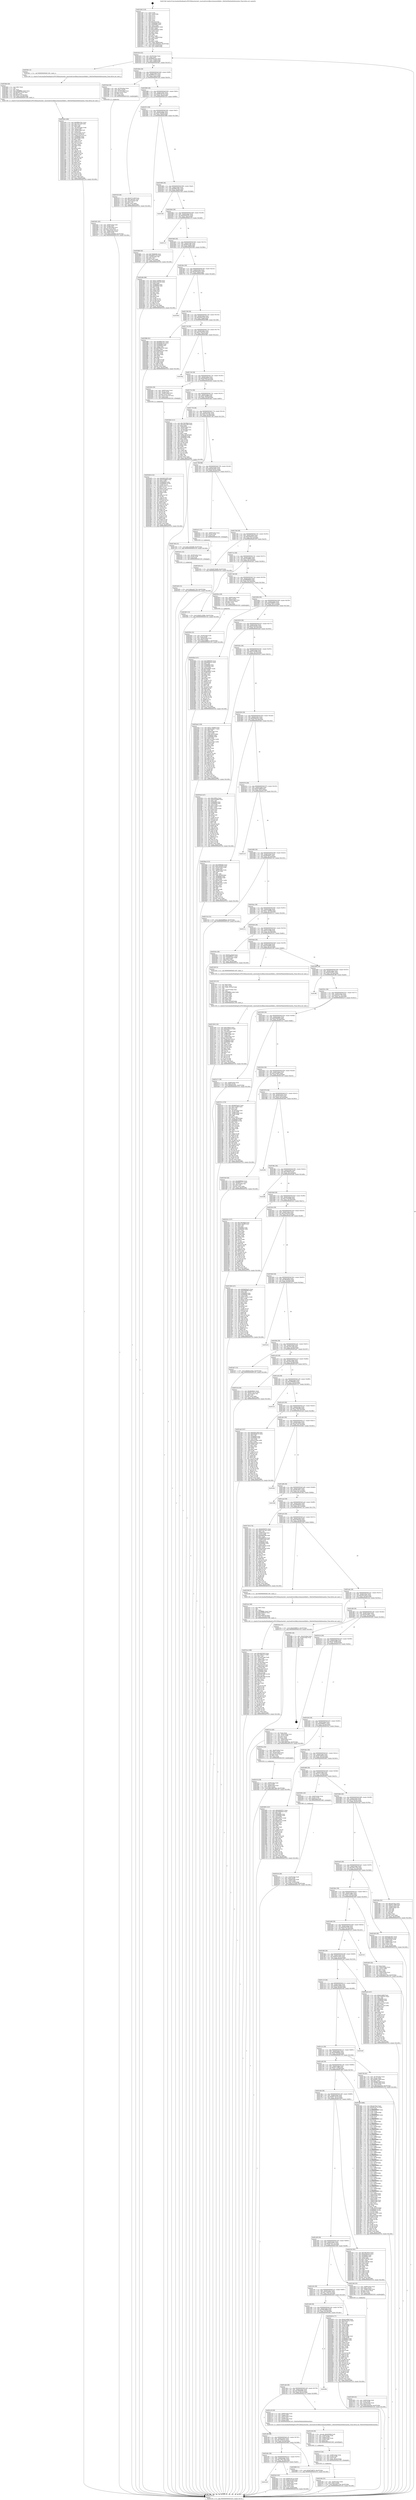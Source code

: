 digraph "0x4015b0" {
  label = "0x4015b0 (/mnt/c/Users/mathe/Desktop/tcc/POCII/binaries/extr_reactosdriversfilesystemsmsfsfinfo.c_MsfsSetMailslotInformation_Final-ollvm.out::main(0))"
  labelloc = "t"
  node[shape=record]

  Entry [label="",width=0.3,height=0.3,shape=circle,fillcolor=black,style=filled]
  "0x401624" [label="{
     0x401624 [32]\l
     | [instrs]\l
     &nbsp;&nbsp;0x401624 \<+6\>: mov -0xc0(%rbp),%eax\l
     &nbsp;&nbsp;0x40162a \<+2\>: mov %eax,%ecx\l
     &nbsp;&nbsp;0x40162c \<+6\>: sub $0x900b2cd1,%ecx\l
     &nbsp;&nbsp;0x401632 \<+6\>: mov %eax,-0xd4(%rbp)\l
     &nbsp;&nbsp;0x401638 \<+6\>: mov %ecx,-0xd8(%rbp)\l
     &nbsp;&nbsp;0x40163e \<+6\>: je 00000000004029e1 \<main+0x1431\>\l
  }"]
  "0x4029e1" [label="{
     0x4029e1 [5]\l
     | [instrs]\l
     &nbsp;&nbsp;0x4029e1 \<+5\>: call 0000000000401160 \<next_i\>\l
     | [calls]\l
     &nbsp;&nbsp;0x401160 \{1\} (/mnt/c/Users/mathe/Desktop/tcc/POCII/binaries/extr_reactosdriversfilesystemsmsfsfinfo.c_MsfsSetMailslotInformation_Final-ollvm.out::next_i)\l
  }"]
  "0x401644" [label="{
     0x401644 [28]\l
     | [instrs]\l
     &nbsp;&nbsp;0x401644 \<+5\>: jmp 0000000000401649 \<main+0x99\>\l
     &nbsp;&nbsp;0x401649 \<+6\>: mov -0xd4(%rbp),%eax\l
     &nbsp;&nbsp;0x40164f \<+5\>: sub $0x90f02127,%eax\l
     &nbsp;&nbsp;0x401654 \<+6\>: mov %eax,-0xdc(%rbp)\l
     &nbsp;&nbsp;0x40165a \<+6\>: je 00000000004023e4 \<main+0xe34\>\l
  }"]
  Exit [label="",width=0.3,height=0.3,shape=circle,fillcolor=black,style=filled,peripheries=2]
  "0x4023e4" [label="{
     0x4023e4 [29]\l
     | [instrs]\l
     &nbsp;&nbsp;0x4023e4 \<+4\>: mov -0x70(%rbp),%rax\l
     &nbsp;&nbsp;0x4023e8 \<+6\>: movl $0x1,(%rax)\l
     &nbsp;&nbsp;0x4023ee \<+4\>: mov -0x70(%rbp),%rax\l
     &nbsp;&nbsp;0x4023f2 \<+3\>: movslq (%rax),%rax\l
     &nbsp;&nbsp;0x4023f5 \<+4\>: shl $0x2,%rax\l
     &nbsp;&nbsp;0x4023f9 \<+3\>: mov %rax,%rdi\l
     &nbsp;&nbsp;0x4023fc \<+5\>: call 0000000000401050 \<malloc@plt\>\l
     | [calls]\l
     &nbsp;&nbsp;0x401050 \{1\} (unknown)\l
  }"]
  "0x401660" [label="{
     0x401660 [28]\l
     | [instrs]\l
     &nbsp;&nbsp;0x401660 \<+5\>: jmp 0000000000401665 \<main+0xb5\>\l
     &nbsp;&nbsp;0x401665 \<+6\>: mov -0xd4(%rbp),%eax\l
     &nbsp;&nbsp;0x40166b \<+5\>: sub $0x9616e753,%eax\l
     &nbsp;&nbsp;0x401670 \<+6\>: mov %eax,-0xe0(%rbp)\l
     &nbsp;&nbsp;0x401676 \<+6\>: je 0000000000401f19 \<main+0x969\>\l
  }"]
  "0x402e40" [label="{
     0x402e40 [15]\l
     | [instrs]\l
     &nbsp;&nbsp;0x402e40 \<+10\>: movl $0xea4377d3,-0xc0(%rbp)\l
     &nbsp;&nbsp;0x402e4a \<+5\>: jmp 0000000000403234 \<main+0x1c84\>\l
  }"]
  "0x401f19" [label="{
     0x401f19 [30]\l
     | [instrs]\l
     &nbsp;&nbsp;0x401f19 \<+5\>: mov $0x5072c30f,%eax\l
     &nbsp;&nbsp;0x401f1e \<+5\>: mov $0x7ebf19f2,%ecx\l
     &nbsp;&nbsp;0x401f23 \<+3\>: mov -0x35(%rbp),%dl\l
     &nbsp;&nbsp;0x401f26 \<+3\>: test $0x1,%dl\l
     &nbsp;&nbsp;0x401f29 \<+3\>: cmovne %ecx,%eax\l
     &nbsp;&nbsp;0x401f2c \<+6\>: mov %eax,-0xc0(%rbp)\l
     &nbsp;&nbsp;0x401f32 \<+5\>: jmp 0000000000403234 \<main+0x1c84\>\l
  }"]
  "0x40167c" [label="{
     0x40167c [28]\l
     | [instrs]\l
     &nbsp;&nbsp;0x40167c \<+5\>: jmp 0000000000401681 \<main+0xd1\>\l
     &nbsp;&nbsp;0x401681 \<+6\>: mov -0xd4(%rbp),%eax\l
     &nbsp;&nbsp;0x401687 \<+5\>: sub $0x97fe0b06,%eax\l
     &nbsp;&nbsp;0x40168c \<+6\>: mov %eax,-0xe4(%rbp)\l
     &nbsp;&nbsp;0x401692 \<+6\>: je 0000000000402968 \<main+0x13b8\>\l
  }"]
  "0x402e31" [label="{
     0x402e31 [15]\l
     | [instrs]\l
     &nbsp;&nbsp;0x402e31 \<+4\>: mov -0x58(%rbp),%rax\l
     &nbsp;&nbsp;0x402e35 \<+3\>: mov (%rax),%rax\l
     &nbsp;&nbsp;0x402e38 \<+3\>: mov %rax,%rdi\l
     &nbsp;&nbsp;0x402e3b \<+5\>: call 0000000000401030 \<free@plt\>\l
     | [calls]\l
     &nbsp;&nbsp;0x401030 \{1\} (unknown)\l
  }"]
  "0x402968" [label="{
     0x402968 [30]\l
     | [instrs]\l
     &nbsp;&nbsp;0x402968 \<+5\>: mov $0x78dd93fb,%eax\l
     &nbsp;&nbsp;0x40296d \<+5\>: mov $0xa6e02318,%ecx\l
     &nbsp;&nbsp;0x402972 \<+3\>: mov -0x2d(%rbp),%dl\l
     &nbsp;&nbsp;0x402975 \<+3\>: test $0x1,%dl\l
     &nbsp;&nbsp;0x402978 \<+3\>: cmovne %ecx,%eax\l
     &nbsp;&nbsp;0x40297b \<+6\>: mov %eax,-0xc0(%rbp)\l
     &nbsp;&nbsp;0x402981 \<+5\>: jmp 0000000000403234 \<main+0x1c84\>\l
  }"]
  "0x401698" [label="{
     0x401698 [28]\l
     | [instrs]\l
     &nbsp;&nbsp;0x401698 \<+5\>: jmp 000000000040169d \<main+0xed\>\l
     &nbsp;&nbsp;0x40169d \<+6\>: mov -0xd4(%rbp),%eax\l
     &nbsp;&nbsp;0x4016a3 \<+5\>: sub $0x996e33b1,%eax\l
     &nbsp;&nbsp;0x4016a8 \<+6\>: mov %eax,-0xe8(%rbp)\l
     &nbsp;&nbsp;0x4016ae \<+6\>: je 0000000000403166 \<main+0x1bb6\>\l
  }"]
  "0x402d58" [label="{
     0x402d58 [153]\l
     | [instrs]\l
     &nbsp;&nbsp;0x402d58 \<+5\>: mov $0x636322f9,%edx\l
     &nbsp;&nbsp;0x402d5d \<+5\>: mov $0xcf1b889a,%esi\l
     &nbsp;&nbsp;0x402d62 \<+3\>: mov $0x1,%r8b\l
     &nbsp;&nbsp;0x402d65 \<+8\>: mov 0x406064,%r9d\l
     &nbsp;&nbsp;0x402d6d \<+8\>: mov 0x406068,%r10d\l
     &nbsp;&nbsp;0x402d75 \<+3\>: mov %r9d,%r11d\l
     &nbsp;&nbsp;0x402d78 \<+7\>: sub $0xfc1c3672,%r11d\l
     &nbsp;&nbsp;0x402d7f \<+4\>: sub $0x1,%r11d\l
     &nbsp;&nbsp;0x402d83 \<+7\>: add $0xfc1c3672,%r11d\l
     &nbsp;&nbsp;0x402d8a \<+4\>: imul %r11d,%r9d\l
     &nbsp;&nbsp;0x402d8e \<+4\>: and $0x1,%r9d\l
     &nbsp;&nbsp;0x402d92 \<+4\>: cmp $0x0,%r9d\l
     &nbsp;&nbsp;0x402d96 \<+3\>: sete %bl\l
     &nbsp;&nbsp;0x402d99 \<+4\>: cmp $0xa,%r10d\l
     &nbsp;&nbsp;0x402d9d \<+4\>: setl %r14b\l
     &nbsp;&nbsp;0x402da1 \<+3\>: mov %bl,%r15b\l
     &nbsp;&nbsp;0x402da4 \<+4\>: xor $0xff,%r15b\l
     &nbsp;&nbsp;0x402da8 \<+3\>: mov %r14b,%r12b\l
     &nbsp;&nbsp;0x402dab \<+4\>: xor $0xff,%r12b\l
     &nbsp;&nbsp;0x402daf \<+4\>: xor $0x0,%r8b\l
     &nbsp;&nbsp;0x402db3 \<+3\>: mov %r15b,%r13b\l
     &nbsp;&nbsp;0x402db6 \<+4\>: and $0x0,%r13b\l
     &nbsp;&nbsp;0x402dba \<+3\>: and %r8b,%bl\l
     &nbsp;&nbsp;0x402dbd \<+3\>: mov %r12b,%al\l
     &nbsp;&nbsp;0x402dc0 \<+2\>: and $0x0,%al\l
     &nbsp;&nbsp;0x402dc2 \<+3\>: and %r8b,%r14b\l
     &nbsp;&nbsp;0x402dc5 \<+3\>: or %bl,%r13b\l
     &nbsp;&nbsp;0x402dc8 \<+3\>: or %r14b,%al\l
     &nbsp;&nbsp;0x402dcb \<+3\>: xor %al,%r13b\l
     &nbsp;&nbsp;0x402dce \<+3\>: or %r12b,%r15b\l
     &nbsp;&nbsp;0x402dd1 \<+4\>: xor $0xff,%r15b\l
     &nbsp;&nbsp;0x402dd5 \<+4\>: or $0x0,%r8b\l
     &nbsp;&nbsp;0x402dd9 \<+3\>: and %r8b,%r15b\l
     &nbsp;&nbsp;0x402ddc \<+3\>: or %r15b,%r13b\l
     &nbsp;&nbsp;0x402ddf \<+4\>: test $0x1,%r13b\l
     &nbsp;&nbsp;0x402de3 \<+3\>: cmovne %esi,%edx\l
     &nbsp;&nbsp;0x402de6 \<+6\>: mov %edx,-0xc0(%rbp)\l
     &nbsp;&nbsp;0x402dec \<+5\>: jmp 0000000000403234 \<main+0x1c84\>\l
  }"]
  "0x403166" [label="{
     0x403166\l
  }", style=dashed]
  "0x4016b4" [label="{
     0x4016b4 [28]\l
     | [instrs]\l
     &nbsp;&nbsp;0x4016b4 \<+5\>: jmp 00000000004016b9 \<main+0x109\>\l
     &nbsp;&nbsp;0x4016b9 \<+6\>: mov -0xd4(%rbp),%eax\l
     &nbsp;&nbsp;0x4016bf \<+5\>: sub $0x9a958291,%eax\l
     &nbsp;&nbsp;0x4016c4 \<+6\>: mov %eax,-0xec(%rbp)\l
     &nbsp;&nbsp;0x4016ca \<+6\>: je 000000000040311f \<main+0x1b6f\>\l
  }"]
  "0x402c6b" [label="{
     0x402c6b [25]\l
     | [instrs]\l
     &nbsp;&nbsp;0x402c6b \<+4\>: mov -0x40(%rbp),%rdx\l
     &nbsp;&nbsp;0x402c6f \<+6\>: movl $0x0,(%rdx)\l
     &nbsp;&nbsp;0x402c75 \<+10\>: movl $0x58e2276e,-0xc0(%rbp)\l
     &nbsp;&nbsp;0x402c7f \<+5\>: jmp 0000000000403234 \<main+0x1c84\>\l
  }"]
  "0x40311f" [label="{
     0x40311f\l
  }", style=dashed]
  "0x4016d0" [label="{
     0x4016d0 [28]\l
     | [instrs]\l
     &nbsp;&nbsp;0x4016d0 \<+5\>: jmp 00000000004016d5 \<main+0x125\>\l
     &nbsp;&nbsp;0x4016d5 \<+6\>: mov -0xd4(%rbp),%eax\l
     &nbsp;&nbsp;0x4016db \<+5\>: sub $0x9d3cc4f1,%eax\l
     &nbsp;&nbsp;0x4016e0 \<+6\>: mov %eax,-0xf0(%rbp)\l
     &nbsp;&nbsp;0x4016e6 \<+6\>: je 0000000000402e8e \<main+0x18de\>\l
  }"]
  "0x402c53" [label="{
     0x402c53 [24]\l
     | [instrs]\l
     &nbsp;&nbsp;0x402c53 \<+7\>: mov -0x98(%rbp),%rdx\l
     &nbsp;&nbsp;0x402c5a \<+3\>: mov (%rdx),%rdx\l
     &nbsp;&nbsp;0x402c5d \<+3\>: mov %rdx,%rdi\l
     &nbsp;&nbsp;0x402c60 \<+6\>: mov %eax,-0x1ec(%rbp)\l
     &nbsp;&nbsp;0x402c66 \<+5\>: call 0000000000401030 \<free@plt\>\l
     | [calls]\l
     &nbsp;&nbsp;0x401030 \{1\} (unknown)\l
  }"]
  "0x402e8e" [label="{
     0x402e8e [86]\l
     | [instrs]\l
     &nbsp;&nbsp;0x402e8e \<+5\>: mov $0xe17b089d,%eax\l
     &nbsp;&nbsp;0x402e93 \<+5\>: mov $0xd2362e2b,%ecx\l
     &nbsp;&nbsp;0x402e98 \<+2\>: xor %edx,%edx\l
     &nbsp;&nbsp;0x402e9a \<+7\>: mov 0x406064,%esi\l
     &nbsp;&nbsp;0x402ea1 \<+7\>: mov 0x406068,%edi\l
     &nbsp;&nbsp;0x402ea8 \<+3\>: sub $0x1,%edx\l
     &nbsp;&nbsp;0x402eab \<+3\>: mov %esi,%r8d\l
     &nbsp;&nbsp;0x402eae \<+3\>: add %edx,%r8d\l
     &nbsp;&nbsp;0x402eb1 \<+4\>: imul %r8d,%esi\l
     &nbsp;&nbsp;0x402eb5 \<+3\>: and $0x1,%esi\l
     &nbsp;&nbsp;0x402eb8 \<+3\>: cmp $0x0,%esi\l
     &nbsp;&nbsp;0x402ebb \<+4\>: sete %r9b\l
     &nbsp;&nbsp;0x402ebf \<+3\>: cmp $0xa,%edi\l
     &nbsp;&nbsp;0x402ec2 \<+4\>: setl %r10b\l
     &nbsp;&nbsp;0x402ec6 \<+3\>: mov %r9b,%r11b\l
     &nbsp;&nbsp;0x402ec9 \<+3\>: and %r10b,%r11b\l
     &nbsp;&nbsp;0x402ecc \<+3\>: xor %r10b,%r9b\l
     &nbsp;&nbsp;0x402ecf \<+3\>: or %r9b,%r11b\l
     &nbsp;&nbsp;0x402ed2 \<+4\>: test $0x1,%r11b\l
     &nbsp;&nbsp;0x402ed6 \<+3\>: cmovne %ecx,%eax\l
     &nbsp;&nbsp;0x402ed9 \<+6\>: mov %eax,-0xc0(%rbp)\l
     &nbsp;&nbsp;0x402edf \<+5\>: jmp 0000000000403234 \<main+0x1c84\>\l
  }"]
  "0x4016ec" [label="{
     0x4016ec [28]\l
     | [instrs]\l
     &nbsp;&nbsp;0x4016ec \<+5\>: jmp 00000000004016f1 \<main+0x141\>\l
     &nbsp;&nbsp;0x4016f1 \<+6\>: mov -0xd4(%rbp),%eax\l
     &nbsp;&nbsp;0x4016f7 \<+5\>: sub $0x9e82ba32,%eax\l
     &nbsp;&nbsp;0x4016fc \<+6\>: mov %eax,-0xf4(%rbp)\l
     &nbsp;&nbsp;0x401702 \<+6\>: je 0000000000403064 \<main+0x1ab4\>\l
  }"]
  "0x402c36" [label="{
     0x402c36 [29]\l
     | [instrs]\l
     &nbsp;&nbsp;0x402c36 \<+10\>: movabs $0x4040b6,%rdi\l
     &nbsp;&nbsp;0x402c40 \<+4\>: mov -0x48(%rbp),%rdx\l
     &nbsp;&nbsp;0x402c44 \<+2\>: mov %eax,(%rdx)\l
     &nbsp;&nbsp;0x402c46 \<+4\>: mov -0x48(%rbp),%rdx\l
     &nbsp;&nbsp;0x402c4a \<+2\>: mov (%rdx),%esi\l
     &nbsp;&nbsp;0x402c4c \<+2\>: mov $0x0,%al\l
     &nbsp;&nbsp;0x402c4e \<+5\>: call 0000000000401040 \<printf@plt\>\l
     | [calls]\l
     &nbsp;&nbsp;0x401040 \{1\} (unknown)\l
  }"]
  "0x403064" [label="{
     0x403064\l
  }", style=dashed]
  "0x401708" [label="{
     0x401708 [28]\l
     | [instrs]\l
     &nbsp;&nbsp;0x401708 \<+5\>: jmp 000000000040170d \<main+0x15d\>\l
     &nbsp;&nbsp;0x40170d \<+6\>: mov -0xd4(%rbp),%eax\l
     &nbsp;&nbsp;0x401713 \<+5\>: sub $0xa6e02318,%eax\l
     &nbsp;&nbsp;0x401718 \<+6\>: mov %eax,-0xf8(%rbp)\l
     &nbsp;&nbsp;0x40171e \<+6\>: je 0000000000402986 \<main+0x13d6\>\l
  }"]
  "0x402a0e" [label="{
     0x402a0e [169]\l
     | [instrs]\l
     &nbsp;&nbsp;0x402a0e \<+5\>: mov $0x996e33b1,%ecx\l
     &nbsp;&nbsp;0x402a13 \<+5\>: mov $0x1fd21abf,%edx\l
     &nbsp;&nbsp;0x402a18 \<+3\>: mov $0x1,%sil\l
     &nbsp;&nbsp;0x402a1b \<+2\>: xor %edi,%edi\l
     &nbsp;&nbsp;0x402a1d \<+7\>: mov -0x1e8(%rbp),%r8d\l
     &nbsp;&nbsp;0x402a24 \<+4\>: imul %eax,%r8d\l
     &nbsp;&nbsp;0x402a28 \<+4\>: mov -0x58(%rbp),%r9\l
     &nbsp;&nbsp;0x402a2c \<+3\>: mov (%r9),%r9\l
     &nbsp;&nbsp;0x402a2f \<+4\>: mov -0x50(%rbp),%r10\l
     &nbsp;&nbsp;0x402a33 \<+3\>: movslq (%r10),%r10\l
     &nbsp;&nbsp;0x402a36 \<+4\>: mov %r8d,(%r9,%r10,4)\l
     &nbsp;&nbsp;0x402a3a \<+7\>: mov 0x406064,%eax\l
     &nbsp;&nbsp;0x402a41 \<+8\>: mov 0x406068,%r8d\l
     &nbsp;&nbsp;0x402a49 \<+3\>: sub $0x1,%edi\l
     &nbsp;&nbsp;0x402a4c \<+3\>: mov %eax,%r11d\l
     &nbsp;&nbsp;0x402a4f \<+3\>: add %edi,%r11d\l
     &nbsp;&nbsp;0x402a52 \<+4\>: imul %r11d,%eax\l
     &nbsp;&nbsp;0x402a56 \<+3\>: and $0x1,%eax\l
     &nbsp;&nbsp;0x402a59 \<+3\>: cmp $0x0,%eax\l
     &nbsp;&nbsp;0x402a5c \<+3\>: sete %bl\l
     &nbsp;&nbsp;0x402a5f \<+4\>: cmp $0xa,%r8d\l
     &nbsp;&nbsp;0x402a63 \<+4\>: setl %r14b\l
     &nbsp;&nbsp;0x402a67 \<+3\>: mov %bl,%r15b\l
     &nbsp;&nbsp;0x402a6a \<+4\>: xor $0xff,%r15b\l
     &nbsp;&nbsp;0x402a6e \<+3\>: mov %r14b,%r12b\l
     &nbsp;&nbsp;0x402a71 \<+4\>: xor $0xff,%r12b\l
     &nbsp;&nbsp;0x402a75 \<+4\>: xor $0x0,%sil\l
     &nbsp;&nbsp;0x402a79 \<+3\>: mov %r15b,%r13b\l
     &nbsp;&nbsp;0x402a7c \<+4\>: and $0x0,%r13b\l
     &nbsp;&nbsp;0x402a80 \<+3\>: and %sil,%bl\l
     &nbsp;&nbsp;0x402a83 \<+3\>: mov %r12b,%al\l
     &nbsp;&nbsp;0x402a86 \<+2\>: and $0x0,%al\l
     &nbsp;&nbsp;0x402a88 \<+3\>: and %sil,%r14b\l
     &nbsp;&nbsp;0x402a8b \<+3\>: or %bl,%r13b\l
     &nbsp;&nbsp;0x402a8e \<+3\>: or %r14b,%al\l
     &nbsp;&nbsp;0x402a91 \<+3\>: xor %al,%r13b\l
     &nbsp;&nbsp;0x402a94 \<+3\>: or %r12b,%r15b\l
     &nbsp;&nbsp;0x402a97 \<+4\>: xor $0xff,%r15b\l
     &nbsp;&nbsp;0x402a9b \<+4\>: or $0x0,%sil\l
     &nbsp;&nbsp;0x402a9f \<+3\>: and %sil,%r15b\l
     &nbsp;&nbsp;0x402aa2 \<+3\>: or %r15b,%r13b\l
     &nbsp;&nbsp;0x402aa5 \<+4\>: test $0x1,%r13b\l
     &nbsp;&nbsp;0x402aa9 \<+3\>: cmovne %edx,%ecx\l
     &nbsp;&nbsp;0x402aac \<+6\>: mov %ecx,-0xc0(%rbp)\l
     &nbsp;&nbsp;0x402ab2 \<+5\>: jmp 0000000000403234 \<main+0x1c84\>\l
  }"]
  "0x402986" [label="{
     0x402986 [91]\l
     | [instrs]\l
     &nbsp;&nbsp;0x402986 \<+5\>: mov $0x996e33b1,%eax\l
     &nbsp;&nbsp;0x40298b \<+5\>: mov $0x900b2cd1,%ecx\l
     &nbsp;&nbsp;0x402990 \<+7\>: mov 0x406064,%edx\l
     &nbsp;&nbsp;0x402997 \<+7\>: mov 0x406068,%esi\l
     &nbsp;&nbsp;0x40299e \<+2\>: mov %edx,%edi\l
     &nbsp;&nbsp;0x4029a0 \<+6\>: add $0xf94ce12b,%edi\l
     &nbsp;&nbsp;0x4029a6 \<+3\>: sub $0x1,%edi\l
     &nbsp;&nbsp;0x4029a9 \<+6\>: sub $0xf94ce12b,%edi\l
     &nbsp;&nbsp;0x4029af \<+3\>: imul %edi,%edx\l
     &nbsp;&nbsp;0x4029b2 \<+3\>: and $0x1,%edx\l
     &nbsp;&nbsp;0x4029b5 \<+3\>: cmp $0x0,%edx\l
     &nbsp;&nbsp;0x4029b8 \<+4\>: sete %r8b\l
     &nbsp;&nbsp;0x4029bc \<+3\>: cmp $0xa,%esi\l
     &nbsp;&nbsp;0x4029bf \<+4\>: setl %r9b\l
     &nbsp;&nbsp;0x4029c3 \<+3\>: mov %r8b,%r10b\l
     &nbsp;&nbsp;0x4029c6 \<+3\>: and %r9b,%r10b\l
     &nbsp;&nbsp;0x4029c9 \<+3\>: xor %r9b,%r8b\l
     &nbsp;&nbsp;0x4029cc \<+3\>: or %r8b,%r10b\l
     &nbsp;&nbsp;0x4029cf \<+4\>: test $0x1,%r10b\l
     &nbsp;&nbsp;0x4029d3 \<+3\>: cmovne %ecx,%eax\l
     &nbsp;&nbsp;0x4029d6 \<+6\>: mov %eax,-0xc0(%rbp)\l
     &nbsp;&nbsp;0x4029dc \<+5\>: jmp 0000000000403234 \<main+0x1c84\>\l
  }"]
  "0x401724" [label="{
     0x401724 [28]\l
     | [instrs]\l
     &nbsp;&nbsp;0x401724 \<+5\>: jmp 0000000000401729 \<main+0x179\>\l
     &nbsp;&nbsp;0x401729 \<+6\>: mov -0xd4(%rbp),%eax\l
     &nbsp;&nbsp;0x40172f \<+5\>: sub $0xa73e023e,%eax\l
     &nbsp;&nbsp;0x401734 \<+6\>: mov %eax,-0xfc(%rbp)\l
     &nbsp;&nbsp;0x40173a \<+6\>: je 0000000000402fda \<main+0x1a2a\>\l
  }"]
  "0x4029e6" [label="{
     0x4029e6 [40]\l
     | [instrs]\l
     &nbsp;&nbsp;0x4029e6 \<+5\>: mov $0x2,%ecx\l
     &nbsp;&nbsp;0x4029eb \<+1\>: cltd\l
     &nbsp;&nbsp;0x4029ec \<+2\>: idiv %ecx\l
     &nbsp;&nbsp;0x4029ee \<+6\>: imul $0xfffffffe,%edx,%ecx\l
     &nbsp;&nbsp;0x4029f4 \<+6\>: sub $0x401c323b,%ecx\l
     &nbsp;&nbsp;0x4029fa \<+3\>: add $0x1,%ecx\l
     &nbsp;&nbsp;0x4029fd \<+6\>: add $0x401c323b,%ecx\l
     &nbsp;&nbsp;0x402a03 \<+6\>: mov %ecx,-0x1e8(%rbp)\l
     &nbsp;&nbsp;0x402a09 \<+5\>: call 0000000000401160 \<next_i\>\l
     | [calls]\l
     &nbsp;&nbsp;0x401160 \{1\} (/mnt/c/Users/mathe/Desktop/tcc/POCII/binaries/extr_reactosdriversfilesystemsmsfsfinfo.c_MsfsSetMailslotInformation_Final-ollvm.out::next_i)\l
  }"]
  "0x402fda" [label="{
     0x402fda\l
  }", style=dashed]
  "0x401740" [label="{
     0x401740 [28]\l
     | [instrs]\l
     &nbsp;&nbsp;0x401740 \<+5\>: jmp 0000000000401745 \<main+0x195\>\l
     &nbsp;&nbsp;0x401745 \<+6\>: mov -0xd4(%rbp),%eax\l
     &nbsp;&nbsp;0x40174b \<+5\>: sub $0xb48e8479,%eax\l
     &nbsp;&nbsp;0x401750 \<+6\>: mov %eax,-0x100(%rbp)\l
     &nbsp;&nbsp;0x401756 \<+6\>: je 0000000000402d3e \<main+0x178e\>\l
  }"]
  "0x40283b" [label="{
     0x40283b [32]\l
     | [instrs]\l
     &nbsp;&nbsp;0x40283b \<+4\>: mov -0x58(%rbp),%rdi\l
     &nbsp;&nbsp;0x40283f \<+3\>: mov %rax,(%rdi)\l
     &nbsp;&nbsp;0x402842 \<+4\>: mov -0x50(%rbp),%rax\l
     &nbsp;&nbsp;0x402846 \<+6\>: movl $0x0,(%rax)\l
     &nbsp;&nbsp;0x40284c \<+10\>: movl $0xd1688613,-0xc0(%rbp)\l
     &nbsp;&nbsp;0x402856 \<+5\>: jmp 0000000000403234 \<main+0x1c84\>\l
  }"]
  "0x402d3e" [label="{
     0x402d3e [26]\l
     | [instrs]\l
     &nbsp;&nbsp;0x402d3e \<+4\>: mov -0x80(%rbp),%rax\l
     &nbsp;&nbsp;0x402d42 \<+3\>: mov (%rax),%rax\l
     &nbsp;&nbsp;0x402d45 \<+4\>: mov -0x40(%rbp),%rcx\l
     &nbsp;&nbsp;0x402d49 \<+3\>: movslq (%rcx),%rcx\l
     &nbsp;&nbsp;0x402d4c \<+4\>: mov (%rax,%rcx,8),%rax\l
     &nbsp;&nbsp;0x402d50 \<+3\>: mov %rax,%rdi\l
     &nbsp;&nbsp;0x402d53 \<+5\>: call 0000000000401030 \<free@plt\>\l
     | [calls]\l
     &nbsp;&nbsp;0x401030 \{1\} (unknown)\l
  }"]
  "0x40175c" [label="{
     0x40175c [28]\l
     | [instrs]\l
     &nbsp;&nbsp;0x40175c \<+5\>: jmp 0000000000401761 \<main+0x1b1\>\l
     &nbsp;&nbsp;0x401761 \<+6\>: mov -0xd4(%rbp),%eax\l
     &nbsp;&nbsp;0x401767 \<+5\>: sub $0xb7a8ef9f,%eax\l
     &nbsp;&nbsp;0x40176c \<+6\>: mov %eax,-0x104(%rbp)\l
     &nbsp;&nbsp;0x401772 \<+6\>: je 00000000004024b5 \<main+0xf05\>\l
  }"]
  "0x4025ca" [label="{
     0x4025ca [188]\l
     | [instrs]\l
     &nbsp;&nbsp;0x4025ca \<+5\>: mov $0x3487bf19,%ecx\l
     &nbsp;&nbsp;0x4025cf \<+5\>: mov $0x7a8f42a2,%edx\l
     &nbsp;&nbsp;0x4025d4 \<+3\>: mov $0x1,%sil\l
     &nbsp;&nbsp;0x4025d7 \<+6\>: mov -0x1e4(%rbp),%edi\l
     &nbsp;&nbsp;0x4025dd \<+3\>: imul %eax,%edi\l
     &nbsp;&nbsp;0x4025e0 \<+4\>: mov -0x80(%rbp),%r8\l
     &nbsp;&nbsp;0x4025e4 \<+3\>: mov (%r8),%r8\l
     &nbsp;&nbsp;0x4025e7 \<+4\>: mov -0x78(%rbp),%r9\l
     &nbsp;&nbsp;0x4025eb \<+3\>: movslq (%r9),%r9\l
     &nbsp;&nbsp;0x4025ee \<+4\>: mov (%r8,%r9,8),%r8\l
     &nbsp;&nbsp;0x4025f2 \<+4\>: mov -0x68(%rbp),%r9\l
     &nbsp;&nbsp;0x4025f6 \<+3\>: movslq (%r9),%r9\l
     &nbsp;&nbsp;0x4025f9 \<+4\>: mov %edi,(%r8,%r9,4)\l
     &nbsp;&nbsp;0x4025fd \<+7\>: mov 0x406064,%eax\l
     &nbsp;&nbsp;0x402604 \<+7\>: mov 0x406068,%edi\l
     &nbsp;&nbsp;0x40260b \<+3\>: mov %eax,%r10d\l
     &nbsp;&nbsp;0x40260e \<+7\>: sub $0x43987989,%r10d\l
     &nbsp;&nbsp;0x402615 \<+4\>: sub $0x1,%r10d\l
     &nbsp;&nbsp;0x402619 \<+7\>: add $0x43987989,%r10d\l
     &nbsp;&nbsp;0x402620 \<+4\>: imul %r10d,%eax\l
     &nbsp;&nbsp;0x402624 \<+3\>: and $0x1,%eax\l
     &nbsp;&nbsp;0x402627 \<+3\>: cmp $0x0,%eax\l
     &nbsp;&nbsp;0x40262a \<+4\>: sete %r11b\l
     &nbsp;&nbsp;0x40262e \<+3\>: cmp $0xa,%edi\l
     &nbsp;&nbsp;0x402631 \<+3\>: setl %bl\l
     &nbsp;&nbsp;0x402634 \<+3\>: mov %r11b,%r14b\l
     &nbsp;&nbsp;0x402637 \<+4\>: xor $0xff,%r14b\l
     &nbsp;&nbsp;0x40263b \<+3\>: mov %bl,%r15b\l
     &nbsp;&nbsp;0x40263e \<+4\>: xor $0xff,%r15b\l
     &nbsp;&nbsp;0x402642 \<+4\>: xor $0x1,%sil\l
     &nbsp;&nbsp;0x402646 \<+3\>: mov %r14b,%r12b\l
     &nbsp;&nbsp;0x402649 \<+4\>: and $0xff,%r12b\l
     &nbsp;&nbsp;0x40264d \<+3\>: and %sil,%r11b\l
     &nbsp;&nbsp;0x402650 \<+3\>: mov %r15b,%r13b\l
     &nbsp;&nbsp;0x402653 \<+4\>: and $0xff,%r13b\l
     &nbsp;&nbsp;0x402657 \<+3\>: and %sil,%bl\l
     &nbsp;&nbsp;0x40265a \<+3\>: or %r11b,%r12b\l
     &nbsp;&nbsp;0x40265d \<+3\>: or %bl,%r13b\l
     &nbsp;&nbsp;0x402660 \<+3\>: xor %r13b,%r12b\l
     &nbsp;&nbsp;0x402663 \<+3\>: or %r15b,%r14b\l
     &nbsp;&nbsp;0x402666 \<+4\>: xor $0xff,%r14b\l
     &nbsp;&nbsp;0x40266a \<+4\>: or $0x1,%sil\l
     &nbsp;&nbsp;0x40266e \<+3\>: and %sil,%r14b\l
     &nbsp;&nbsp;0x402671 \<+3\>: or %r14b,%r12b\l
     &nbsp;&nbsp;0x402674 \<+4\>: test $0x1,%r12b\l
     &nbsp;&nbsp;0x402678 \<+3\>: cmovne %edx,%ecx\l
     &nbsp;&nbsp;0x40267b \<+6\>: mov %ecx,-0xc0(%rbp)\l
     &nbsp;&nbsp;0x402681 \<+5\>: jmp 0000000000403234 \<main+0x1c84\>\l
  }"]
  "0x4024b5" [label="{
     0x4024b5 [111]\l
     | [instrs]\l
     &nbsp;&nbsp;0x4024b5 \<+5\>: mov $0x784599ef,%eax\l
     &nbsp;&nbsp;0x4024ba \<+5\>: mov $0x2ebca360,%ecx\l
     &nbsp;&nbsp;0x4024bf \<+2\>: xor %edx,%edx\l
     &nbsp;&nbsp;0x4024c1 \<+4\>: mov -0x68(%rbp),%rsi\l
     &nbsp;&nbsp;0x4024c5 \<+2\>: mov (%rsi),%edi\l
     &nbsp;&nbsp;0x4024c7 \<+4\>: mov -0x70(%rbp),%rsi\l
     &nbsp;&nbsp;0x4024cb \<+2\>: cmp (%rsi),%edi\l
     &nbsp;&nbsp;0x4024cd \<+4\>: setl %r8b\l
     &nbsp;&nbsp;0x4024d1 \<+4\>: and $0x1,%r8b\l
     &nbsp;&nbsp;0x4024d5 \<+4\>: mov %r8b,-0x2e(%rbp)\l
     &nbsp;&nbsp;0x4024d9 \<+7\>: mov 0x406064,%edi\l
     &nbsp;&nbsp;0x4024e0 \<+8\>: mov 0x406068,%r9d\l
     &nbsp;&nbsp;0x4024e8 \<+3\>: sub $0x1,%edx\l
     &nbsp;&nbsp;0x4024eb \<+3\>: mov %edi,%r10d\l
     &nbsp;&nbsp;0x4024ee \<+3\>: add %edx,%r10d\l
     &nbsp;&nbsp;0x4024f1 \<+4\>: imul %r10d,%edi\l
     &nbsp;&nbsp;0x4024f5 \<+3\>: and $0x1,%edi\l
     &nbsp;&nbsp;0x4024f8 \<+3\>: cmp $0x0,%edi\l
     &nbsp;&nbsp;0x4024fb \<+4\>: sete %r8b\l
     &nbsp;&nbsp;0x4024ff \<+4\>: cmp $0xa,%r9d\l
     &nbsp;&nbsp;0x402503 \<+4\>: setl %r11b\l
     &nbsp;&nbsp;0x402507 \<+3\>: mov %r8b,%bl\l
     &nbsp;&nbsp;0x40250a \<+3\>: and %r11b,%bl\l
     &nbsp;&nbsp;0x40250d \<+3\>: xor %r11b,%r8b\l
     &nbsp;&nbsp;0x402510 \<+3\>: or %r8b,%bl\l
     &nbsp;&nbsp;0x402513 \<+3\>: test $0x1,%bl\l
     &nbsp;&nbsp;0x402516 \<+3\>: cmovne %ecx,%eax\l
     &nbsp;&nbsp;0x402519 \<+6\>: mov %eax,-0xc0(%rbp)\l
     &nbsp;&nbsp;0x40251f \<+5\>: jmp 0000000000403234 \<main+0x1c84\>\l
  }"]
  "0x401778" [label="{
     0x401778 [28]\l
     | [instrs]\l
     &nbsp;&nbsp;0x401778 \<+5\>: jmp 000000000040177d \<main+0x1cd\>\l
     &nbsp;&nbsp;0x40177d \<+6\>: mov -0xd4(%rbp),%eax\l
     &nbsp;&nbsp;0x401783 \<+5\>: sub $0xb7e07a42,%eax\l
     &nbsp;&nbsp;0x401788 \<+6\>: mov %eax,-0x108(%rbp)\l
     &nbsp;&nbsp;0x40178e \<+6\>: je 00000000004027d6 \<main+0x1226\>\l
  }"]
  "0x4025a2" [label="{
     0x4025a2 [40]\l
     | [instrs]\l
     &nbsp;&nbsp;0x4025a2 \<+5\>: mov $0x2,%ecx\l
     &nbsp;&nbsp;0x4025a7 \<+1\>: cltd\l
     &nbsp;&nbsp;0x4025a8 \<+2\>: idiv %ecx\l
     &nbsp;&nbsp;0x4025aa \<+6\>: imul $0xfffffffe,%edx,%ecx\l
     &nbsp;&nbsp;0x4025b0 \<+6\>: sub $0x3afd802b,%ecx\l
     &nbsp;&nbsp;0x4025b6 \<+3\>: add $0x1,%ecx\l
     &nbsp;&nbsp;0x4025b9 \<+6\>: add $0x3afd802b,%ecx\l
     &nbsp;&nbsp;0x4025bf \<+6\>: mov %ecx,-0x1e4(%rbp)\l
     &nbsp;&nbsp;0x4025c5 \<+5\>: call 0000000000401160 \<next_i\>\l
     | [calls]\l
     &nbsp;&nbsp;0x401160 \{1\} (/mnt/c/Users/mathe/Desktop/tcc/POCII/binaries/extr_reactosdriversfilesystemsmsfsfinfo.c_MsfsSetMailslotInformation_Final-ollvm.out::next_i)\l
  }"]
  "0x4027d6" [label="{
     0x4027d6 [15]\l
     | [instrs]\l
     &nbsp;&nbsp;0x4027d6 \<+10\>: movl $0x14283d6f,-0xc0(%rbp)\l
     &nbsp;&nbsp;0x4027e0 \<+5\>: jmp 0000000000403234 \<main+0x1c84\>\l
  }"]
  "0x401794" [label="{
     0x401794 [28]\l
     | [instrs]\l
     &nbsp;&nbsp;0x401794 \<+5\>: jmp 0000000000401799 \<main+0x1e9\>\l
     &nbsp;&nbsp;0x401799 \<+6\>: mov -0xd4(%rbp),%eax\l
     &nbsp;&nbsp;0x40179f \<+5\>: sub $0xbaeb2467,%eax\l
     &nbsp;&nbsp;0x4017a4 \<+6\>: mov %eax,-0x10c(%rbp)\l
     &nbsp;&nbsp;0x4017aa \<+6\>: je 0000000000402e22 \<main+0x1872\>\l
  }"]
  "0x402401" [label="{
     0x402401 [43]\l
     | [instrs]\l
     &nbsp;&nbsp;0x402401 \<+4\>: mov -0x80(%rbp),%rdi\l
     &nbsp;&nbsp;0x402405 \<+3\>: mov (%rdi),%rdi\l
     &nbsp;&nbsp;0x402408 \<+4\>: mov -0x78(%rbp),%rcx\l
     &nbsp;&nbsp;0x40240c \<+3\>: movslq (%rcx),%rcx\l
     &nbsp;&nbsp;0x40240f \<+4\>: mov %rax,(%rdi,%rcx,8)\l
     &nbsp;&nbsp;0x402413 \<+4\>: mov -0x68(%rbp),%rax\l
     &nbsp;&nbsp;0x402417 \<+6\>: movl $0x0,(%rax)\l
     &nbsp;&nbsp;0x40241d \<+10\>: movl $0x14283d6f,-0xc0(%rbp)\l
     &nbsp;&nbsp;0x402427 \<+5\>: jmp 0000000000403234 \<main+0x1c84\>\l
  }"]
  "0x402e22" [label="{
     0x402e22 [15]\l
     | [instrs]\l
     &nbsp;&nbsp;0x402e22 \<+4\>: mov -0x80(%rbp),%rax\l
     &nbsp;&nbsp;0x402e26 \<+3\>: mov (%rax),%rax\l
     &nbsp;&nbsp;0x402e29 \<+3\>: mov %rax,%rdi\l
     &nbsp;&nbsp;0x402e2c \<+5\>: call 0000000000401030 \<free@plt\>\l
     | [calls]\l
     &nbsp;&nbsp;0x401030 \{1\} (unknown)\l
  }"]
  "0x4017b0" [label="{
     0x4017b0 [28]\l
     | [instrs]\l
     &nbsp;&nbsp;0x4017b0 \<+5\>: jmp 00000000004017b5 \<main+0x205\>\l
     &nbsp;&nbsp;0x4017b5 \<+6\>: mov -0xd4(%rbp),%eax\l
     &nbsp;&nbsp;0x4017bb \<+5\>: sub $0xcbabf1e3,%eax\l
     &nbsp;&nbsp;0x4017c0 \<+6\>: mov %eax,-0x110(%rbp)\l
     &nbsp;&nbsp;0x4017c6 \<+6\>: je 000000000040220f \<main+0xc5f\>\l
  }"]
  "0x402269" [label="{
     0x402269 [32]\l
     | [instrs]\l
     &nbsp;&nbsp;0x402269 \<+4\>: mov -0x80(%rbp),%rdi\l
     &nbsp;&nbsp;0x40226d \<+3\>: mov %rax,(%rdi)\l
     &nbsp;&nbsp;0x402270 \<+4\>: mov -0x78(%rbp),%rax\l
     &nbsp;&nbsp;0x402274 \<+6\>: movl $0x0,(%rax)\l
     &nbsp;&nbsp;0x40227a \<+10\>: movl $0x18aac45d,-0xc0(%rbp)\l
     &nbsp;&nbsp;0x402284 \<+5\>: jmp 0000000000403234 \<main+0x1c84\>\l
  }"]
  "0x40220f" [label="{
     0x40220f [15]\l
     | [instrs]\l
     &nbsp;&nbsp;0x40220f \<+10\>: movl $0x46704d8f,-0xc0(%rbp)\l
     &nbsp;&nbsp;0x402219 \<+5\>: jmp 0000000000403234 \<main+0x1c84\>\l
  }"]
  "0x4017cc" [label="{
     0x4017cc [28]\l
     | [instrs]\l
     &nbsp;&nbsp;0x4017cc \<+5\>: jmp 00000000004017d1 \<main+0x221\>\l
     &nbsp;&nbsp;0x4017d1 \<+6\>: mov -0xd4(%rbp),%eax\l
     &nbsp;&nbsp;0x4017d7 \<+5\>: sub $0xcf1b889a,%eax\l
     &nbsp;&nbsp;0x4017dc \<+6\>: mov %eax,-0x114(%rbp)\l
     &nbsp;&nbsp;0x4017e2 \<+6\>: je 0000000000402df1 \<main+0x1841\>\l
  }"]
  "0x402199" [label="{
     0x402199 [118]\l
     | [instrs]\l
     &nbsp;&nbsp;0x402199 \<+5\>: mov $0xcc6f0ce,%ecx\l
     &nbsp;&nbsp;0x40219e \<+5\>: mov $0xcbabf1e3,%edx\l
     &nbsp;&nbsp;0x4021a3 \<+2\>: xor %esi,%esi\l
     &nbsp;&nbsp;0x4021a5 \<+6\>: mov -0x1e0(%rbp),%edi\l
     &nbsp;&nbsp;0x4021ab \<+3\>: imul %eax,%edi\l
     &nbsp;&nbsp;0x4021ae \<+7\>: mov -0x98(%rbp),%r8\l
     &nbsp;&nbsp;0x4021b5 \<+3\>: mov (%r8),%r8\l
     &nbsp;&nbsp;0x4021b8 \<+7\>: mov -0x90(%rbp),%r9\l
     &nbsp;&nbsp;0x4021bf \<+3\>: movslq (%r9),%r9\l
     &nbsp;&nbsp;0x4021c2 \<+4\>: mov %edi,(%r8,%r9,4)\l
     &nbsp;&nbsp;0x4021c6 \<+7\>: mov 0x406064,%eax\l
     &nbsp;&nbsp;0x4021cd \<+7\>: mov 0x406068,%edi\l
     &nbsp;&nbsp;0x4021d4 \<+3\>: sub $0x1,%esi\l
     &nbsp;&nbsp;0x4021d7 \<+3\>: mov %eax,%r10d\l
     &nbsp;&nbsp;0x4021da \<+3\>: add %esi,%r10d\l
     &nbsp;&nbsp;0x4021dd \<+4\>: imul %r10d,%eax\l
     &nbsp;&nbsp;0x4021e1 \<+3\>: and $0x1,%eax\l
     &nbsp;&nbsp;0x4021e4 \<+3\>: cmp $0x0,%eax\l
     &nbsp;&nbsp;0x4021e7 \<+4\>: sete %r11b\l
     &nbsp;&nbsp;0x4021eb \<+3\>: cmp $0xa,%edi\l
     &nbsp;&nbsp;0x4021ee \<+3\>: setl %bl\l
     &nbsp;&nbsp;0x4021f1 \<+3\>: mov %r11b,%r14b\l
     &nbsp;&nbsp;0x4021f4 \<+3\>: and %bl,%r14b\l
     &nbsp;&nbsp;0x4021f7 \<+3\>: xor %bl,%r11b\l
     &nbsp;&nbsp;0x4021fa \<+3\>: or %r11b,%r14b\l
     &nbsp;&nbsp;0x4021fd \<+4\>: test $0x1,%r14b\l
     &nbsp;&nbsp;0x402201 \<+3\>: cmovne %edx,%ecx\l
     &nbsp;&nbsp;0x402204 \<+6\>: mov %ecx,-0xc0(%rbp)\l
     &nbsp;&nbsp;0x40220a \<+5\>: jmp 0000000000403234 \<main+0x1c84\>\l
  }"]
  "0x402df1" [label="{
     0x402df1 [15]\l
     | [instrs]\l
     &nbsp;&nbsp;0x402df1 \<+10\>: movl $0x62c1b9bc,-0xc0(%rbp)\l
     &nbsp;&nbsp;0x402dfb \<+5\>: jmp 0000000000403234 \<main+0x1c84\>\l
  }"]
  "0x4017e8" [label="{
     0x4017e8 [28]\l
     | [instrs]\l
     &nbsp;&nbsp;0x4017e8 \<+5\>: jmp 00000000004017ed \<main+0x23d\>\l
     &nbsp;&nbsp;0x4017ed \<+6\>: mov -0xd4(%rbp),%eax\l
     &nbsp;&nbsp;0x4017f3 \<+5\>: sub $0xd06f69e0,%eax\l
     &nbsp;&nbsp;0x4017f8 \<+6\>: mov %eax,-0x118(%rbp)\l
     &nbsp;&nbsp;0x4017fe \<+6\>: je 000000000040281e \<main+0x126e\>\l
  }"]
  "0x402165" [label="{
     0x402165 [52]\l
     | [instrs]\l
     &nbsp;&nbsp;0x402165 \<+2\>: xor %ecx,%ecx\l
     &nbsp;&nbsp;0x402167 \<+5\>: mov $0x2,%edx\l
     &nbsp;&nbsp;0x40216c \<+6\>: mov %edx,-0x1dc(%rbp)\l
     &nbsp;&nbsp;0x402172 \<+1\>: cltd\l
     &nbsp;&nbsp;0x402173 \<+6\>: mov -0x1dc(%rbp),%esi\l
     &nbsp;&nbsp;0x402179 \<+2\>: idiv %esi\l
     &nbsp;&nbsp;0x40217b \<+6\>: imul $0xfffffffe,%edx,%edx\l
     &nbsp;&nbsp;0x402181 \<+2\>: mov %ecx,%edi\l
     &nbsp;&nbsp;0x402183 \<+2\>: sub %edx,%edi\l
     &nbsp;&nbsp;0x402185 \<+2\>: mov %ecx,%edx\l
     &nbsp;&nbsp;0x402187 \<+3\>: sub $0x1,%edx\l
     &nbsp;&nbsp;0x40218a \<+2\>: add %edx,%edi\l
     &nbsp;&nbsp;0x40218c \<+2\>: sub %edi,%ecx\l
     &nbsp;&nbsp;0x40218e \<+6\>: mov %ecx,-0x1e0(%rbp)\l
     &nbsp;&nbsp;0x402194 \<+5\>: call 0000000000401160 \<next_i\>\l
     | [calls]\l
     &nbsp;&nbsp;0x401160 \{1\} (/mnt/c/Users/mathe/Desktop/tcc/POCII/binaries/extr_reactosdriversfilesystemsmsfsfinfo.c_MsfsSetMailslotInformation_Final-ollvm.out::next_i)\l
  }"]
  "0x40281e" [label="{
     0x40281e [29]\l
     | [instrs]\l
     &nbsp;&nbsp;0x40281e \<+4\>: mov -0x60(%rbp),%rax\l
     &nbsp;&nbsp;0x402822 \<+6\>: movl $0x1,(%rax)\l
     &nbsp;&nbsp;0x402828 \<+4\>: mov -0x60(%rbp),%rax\l
     &nbsp;&nbsp;0x40282c \<+3\>: movslq (%rax),%rax\l
     &nbsp;&nbsp;0x40282f \<+4\>: shl $0x2,%rax\l
     &nbsp;&nbsp;0x402833 \<+3\>: mov %rax,%rdi\l
     &nbsp;&nbsp;0x402836 \<+5\>: call 0000000000401050 \<malloc@plt\>\l
     | [calls]\l
     &nbsp;&nbsp;0x401050 \{1\} (unknown)\l
  }"]
  "0x401804" [label="{
     0x401804 [28]\l
     | [instrs]\l
     &nbsp;&nbsp;0x401804 \<+5\>: jmp 0000000000401809 \<main+0x259\>\l
     &nbsp;&nbsp;0x401809 \<+6\>: mov -0xd4(%rbp),%eax\l
     &nbsp;&nbsp;0x40180f \<+5\>: sub $0xd1688613,%eax\l
     &nbsp;&nbsp;0x401814 \<+6\>: mov %eax,-0x11c(%rbp)\l
     &nbsp;&nbsp;0x40181a \<+6\>: je 000000000040285b \<main+0x12ab\>\l
  }"]
  "0x401d28" [label="{
     0x401d28\l
  }", style=dashed]
  "0x40285b" [label="{
     0x40285b [147]\l
     | [instrs]\l
     &nbsp;&nbsp;0x40285b \<+5\>: mov $0x30f9846d,%eax\l
     &nbsp;&nbsp;0x402860 \<+5\>: mov $0xd9d9a5cc,%ecx\l
     &nbsp;&nbsp;0x402865 \<+2\>: mov $0x1,%dl\l
     &nbsp;&nbsp;0x402867 \<+7\>: mov 0x406064,%esi\l
     &nbsp;&nbsp;0x40286e \<+7\>: mov 0x406068,%edi\l
     &nbsp;&nbsp;0x402875 \<+3\>: mov %esi,%r8d\l
     &nbsp;&nbsp;0x402878 \<+7\>: add $0x444febf7,%r8d\l
     &nbsp;&nbsp;0x40287f \<+4\>: sub $0x1,%r8d\l
     &nbsp;&nbsp;0x402883 \<+7\>: sub $0x444febf7,%r8d\l
     &nbsp;&nbsp;0x40288a \<+4\>: imul %r8d,%esi\l
     &nbsp;&nbsp;0x40288e \<+3\>: and $0x1,%esi\l
     &nbsp;&nbsp;0x402891 \<+3\>: cmp $0x0,%esi\l
     &nbsp;&nbsp;0x402894 \<+4\>: sete %r9b\l
     &nbsp;&nbsp;0x402898 \<+3\>: cmp $0xa,%edi\l
     &nbsp;&nbsp;0x40289b \<+4\>: setl %r10b\l
     &nbsp;&nbsp;0x40289f \<+3\>: mov %r9b,%r11b\l
     &nbsp;&nbsp;0x4028a2 \<+4\>: xor $0xff,%r11b\l
     &nbsp;&nbsp;0x4028a6 \<+3\>: mov %r10b,%bl\l
     &nbsp;&nbsp;0x4028a9 \<+3\>: xor $0xff,%bl\l
     &nbsp;&nbsp;0x4028ac \<+3\>: xor $0x1,%dl\l
     &nbsp;&nbsp;0x4028af \<+3\>: mov %r11b,%r14b\l
     &nbsp;&nbsp;0x4028b2 \<+4\>: and $0xff,%r14b\l
     &nbsp;&nbsp;0x4028b6 \<+3\>: and %dl,%r9b\l
     &nbsp;&nbsp;0x4028b9 \<+3\>: mov %bl,%r15b\l
     &nbsp;&nbsp;0x4028bc \<+4\>: and $0xff,%r15b\l
     &nbsp;&nbsp;0x4028c0 \<+3\>: and %dl,%r10b\l
     &nbsp;&nbsp;0x4028c3 \<+3\>: or %r9b,%r14b\l
     &nbsp;&nbsp;0x4028c6 \<+3\>: or %r10b,%r15b\l
     &nbsp;&nbsp;0x4028c9 \<+3\>: xor %r15b,%r14b\l
     &nbsp;&nbsp;0x4028cc \<+3\>: or %bl,%r11b\l
     &nbsp;&nbsp;0x4028cf \<+4\>: xor $0xff,%r11b\l
     &nbsp;&nbsp;0x4028d3 \<+3\>: or $0x1,%dl\l
     &nbsp;&nbsp;0x4028d6 \<+3\>: and %dl,%r11b\l
     &nbsp;&nbsp;0x4028d9 \<+3\>: or %r11b,%r14b\l
     &nbsp;&nbsp;0x4028dc \<+4\>: test $0x1,%r14b\l
     &nbsp;&nbsp;0x4028e0 \<+3\>: cmovne %ecx,%eax\l
     &nbsp;&nbsp;0x4028e3 \<+6\>: mov %eax,-0xc0(%rbp)\l
     &nbsp;&nbsp;0x4028e9 \<+5\>: jmp 0000000000403234 \<main+0x1c84\>\l
  }"]
  "0x401820" [label="{
     0x401820 [28]\l
     | [instrs]\l
     &nbsp;&nbsp;0x401820 \<+5\>: jmp 0000000000401825 \<main+0x275\>\l
     &nbsp;&nbsp;0x401825 \<+6\>: mov -0xd4(%rbp),%eax\l
     &nbsp;&nbsp;0x40182b \<+5\>: sub $0xd2362e2b,%eax\l
     &nbsp;&nbsp;0x401830 \<+6\>: mov %eax,-0x120(%rbp)\l
     &nbsp;&nbsp;0x401836 \<+6\>: je 0000000000402ee4 \<main+0x1934\>\l
  }"]
  "0x4020a3" [label="{
     0x4020a3 [42]\l
     | [instrs]\l
     &nbsp;&nbsp;0x4020a3 \<+5\>: mov $0x6e35971e,%eax\l
     &nbsp;&nbsp;0x4020a8 \<+5\>: mov $0xd7c61f0d,%ecx\l
     &nbsp;&nbsp;0x4020ad \<+7\>: mov -0x90(%rbp),%rdx\l
     &nbsp;&nbsp;0x4020b4 \<+2\>: mov (%rdx),%esi\l
     &nbsp;&nbsp;0x4020b6 \<+7\>: mov -0xa0(%rbp),%rdx\l
     &nbsp;&nbsp;0x4020bd \<+2\>: cmp (%rdx),%esi\l
     &nbsp;&nbsp;0x4020bf \<+3\>: cmovl %ecx,%eax\l
     &nbsp;&nbsp;0x4020c2 \<+6\>: mov %eax,-0xc0(%rbp)\l
     &nbsp;&nbsp;0x4020c8 \<+5\>: jmp 0000000000403234 \<main+0x1c84\>\l
  }"]
  "0x402ee4" [label="{
     0x402ee4 [159]\l
     | [instrs]\l
     &nbsp;&nbsp;0x402ee4 \<+5\>: mov $0xe17b089d,%eax\l
     &nbsp;&nbsp;0x402ee9 \<+5\>: mov $0x44a3db17,%ecx\l
     &nbsp;&nbsp;0x402eee \<+2\>: mov $0x1,%dl\l
     &nbsp;&nbsp;0x402ef0 \<+7\>: mov -0xb8(%rbp),%rsi\l
     &nbsp;&nbsp;0x402ef7 \<+2\>: mov (%rsi),%edi\l
     &nbsp;&nbsp;0x402ef9 \<+3\>: mov %edi,-0x2c(%rbp)\l
     &nbsp;&nbsp;0x402efc \<+7\>: mov 0x406064,%edi\l
     &nbsp;&nbsp;0x402f03 \<+8\>: mov 0x406068,%r8d\l
     &nbsp;&nbsp;0x402f0b \<+3\>: mov %edi,%r9d\l
     &nbsp;&nbsp;0x402f0e \<+7\>: add $0x1ca126a5,%r9d\l
     &nbsp;&nbsp;0x402f15 \<+4\>: sub $0x1,%r9d\l
     &nbsp;&nbsp;0x402f19 \<+7\>: sub $0x1ca126a5,%r9d\l
     &nbsp;&nbsp;0x402f20 \<+4\>: imul %r9d,%edi\l
     &nbsp;&nbsp;0x402f24 \<+3\>: and $0x1,%edi\l
     &nbsp;&nbsp;0x402f27 \<+3\>: cmp $0x0,%edi\l
     &nbsp;&nbsp;0x402f2a \<+4\>: sete %r10b\l
     &nbsp;&nbsp;0x402f2e \<+4\>: cmp $0xa,%r8d\l
     &nbsp;&nbsp;0x402f32 \<+4\>: setl %r11b\l
     &nbsp;&nbsp;0x402f36 \<+3\>: mov %r10b,%bl\l
     &nbsp;&nbsp;0x402f39 \<+3\>: xor $0xff,%bl\l
     &nbsp;&nbsp;0x402f3c \<+3\>: mov %r11b,%r14b\l
     &nbsp;&nbsp;0x402f3f \<+4\>: xor $0xff,%r14b\l
     &nbsp;&nbsp;0x402f43 \<+3\>: xor $0x0,%dl\l
     &nbsp;&nbsp;0x402f46 \<+3\>: mov %bl,%r15b\l
     &nbsp;&nbsp;0x402f49 \<+4\>: and $0x0,%r15b\l
     &nbsp;&nbsp;0x402f4d \<+3\>: and %dl,%r10b\l
     &nbsp;&nbsp;0x402f50 \<+3\>: mov %r14b,%r12b\l
     &nbsp;&nbsp;0x402f53 \<+4\>: and $0x0,%r12b\l
     &nbsp;&nbsp;0x402f57 \<+3\>: and %dl,%r11b\l
     &nbsp;&nbsp;0x402f5a \<+3\>: or %r10b,%r15b\l
     &nbsp;&nbsp;0x402f5d \<+3\>: or %r11b,%r12b\l
     &nbsp;&nbsp;0x402f60 \<+3\>: xor %r12b,%r15b\l
     &nbsp;&nbsp;0x402f63 \<+3\>: or %r14b,%bl\l
     &nbsp;&nbsp;0x402f66 \<+3\>: xor $0xff,%bl\l
     &nbsp;&nbsp;0x402f69 \<+3\>: or $0x0,%dl\l
     &nbsp;&nbsp;0x402f6c \<+2\>: and %dl,%bl\l
     &nbsp;&nbsp;0x402f6e \<+3\>: or %bl,%r15b\l
     &nbsp;&nbsp;0x402f71 \<+4\>: test $0x1,%r15b\l
     &nbsp;&nbsp;0x402f75 \<+3\>: cmovne %ecx,%eax\l
     &nbsp;&nbsp;0x402f78 \<+6\>: mov %eax,-0xc0(%rbp)\l
     &nbsp;&nbsp;0x402f7e \<+5\>: jmp 0000000000403234 \<main+0x1c84\>\l
  }"]
  "0x40183c" [label="{
     0x40183c [28]\l
     | [instrs]\l
     &nbsp;&nbsp;0x40183c \<+5\>: jmp 0000000000401841 \<main+0x291\>\l
     &nbsp;&nbsp;0x401841 \<+6\>: mov -0xd4(%rbp),%eax\l
     &nbsp;&nbsp;0x401847 \<+5\>: sub $0xd7c61f0d,%eax\l
     &nbsp;&nbsp;0x40184c \<+6\>: mov %eax,-0x124(%rbp)\l
     &nbsp;&nbsp;0x401852 \<+6\>: je 00000000004020cd \<main+0xb1d\>\l
  }"]
  "0x401d0c" [label="{
     0x401d0c [28]\l
     | [instrs]\l
     &nbsp;&nbsp;0x401d0c \<+5\>: jmp 0000000000401d11 \<main+0x761\>\l
     &nbsp;&nbsp;0x401d11 \<+6\>: mov -0xd4(%rbp),%eax\l
     &nbsp;&nbsp;0x401d17 \<+5\>: sub $0x7d9070ee,%eax\l
     &nbsp;&nbsp;0x401d1c \<+6\>: mov %eax,-0x1d4(%rbp)\l
     &nbsp;&nbsp;0x401d22 \<+6\>: je 00000000004020a3 \<main+0xaf3\>\l
  }"]
  "0x4020cd" [label="{
     0x4020cd [147]\l
     | [instrs]\l
     &nbsp;&nbsp;0x4020cd \<+5\>: mov $0xcc6f0ce,%eax\l
     &nbsp;&nbsp;0x4020d2 \<+5\>: mov $0xe3cda6b9,%ecx\l
     &nbsp;&nbsp;0x4020d7 \<+2\>: mov $0x1,%dl\l
     &nbsp;&nbsp;0x4020d9 \<+7\>: mov 0x406064,%esi\l
     &nbsp;&nbsp;0x4020e0 \<+7\>: mov 0x406068,%edi\l
     &nbsp;&nbsp;0x4020e7 \<+3\>: mov %esi,%r8d\l
     &nbsp;&nbsp;0x4020ea \<+7\>: add $0xc12c0e4,%r8d\l
     &nbsp;&nbsp;0x4020f1 \<+4\>: sub $0x1,%r8d\l
     &nbsp;&nbsp;0x4020f5 \<+7\>: sub $0xc12c0e4,%r8d\l
     &nbsp;&nbsp;0x4020fc \<+4\>: imul %r8d,%esi\l
     &nbsp;&nbsp;0x402100 \<+3\>: and $0x1,%esi\l
     &nbsp;&nbsp;0x402103 \<+3\>: cmp $0x0,%esi\l
     &nbsp;&nbsp;0x402106 \<+4\>: sete %r9b\l
     &nbsp;&nbsp;0x40210a \<+3\>: cmp $0xa,%edi\l
     &nbsp;&nbsp;0x40210d \<+4\>: setl %r10b\l
     &nbsp;&nbsp;0x402111 \<+3\>: mov %r9b,%r11b\l
     &nbsp;&nbsp;0x402114 \<+4\>: xor $0xff,%r11b\l
     &nbsp;&nbsp;0x402118 \<+3\>: mov %r10b,%bl\l
     &nbsp;&nbsp;0x40211b \<+3\>: xor $0xff,%bl\l
     &nbsp;&nbsp;0x40211e \<+3\>: xor $0x1,%dl\l
     &nbsp;&nbsp;0x402121 \<+3\>: mov %r11b,%r14b\l
     &nbsp;&nbsp;0x402124 \<+4\>: and $0xff,%r14b\l
     &nbsp;&nbsp;0x402128 \<+3\>: and %dl,%r9b\l
     &nbsp;&nbsp;0x40212b \<+3\>: mov %bl,%r15b\l
     &nbsp;&nbsp;0x40212e \<+4\>: and $0xff,%r15b\l
     &nbsp;&nbsp;0x402132 \<+3\>: and %dl,%r10b\l
     &nbsp;&nbsp;0x402135 \<+3\>: or %r9b,%r14b\l
     &nbsp;&nbsp;0x402138 \<+3\>: or %r10b,%r15b\l
     &nbsp;&nbsp;0x40213b \<+3\>: xor %r15b,%r14b\l
     &nbsp;&nbsp;0x40213e \<+3\>: or %bl,%r11b\l
     &nbsp;&nbsp;0x402141 \<+4\>: xor $0xff,%r11b\l
     &nbsp;&nbsp;0x402145 \<+3\>: or $0x1,%dl\l
     &nbsp;&nbsp;0x402148 \<+3\>: and %dl,%r11b\l
     &nbsp;&nbsp;0x40214b \<+3\>: or %r11b,%r14b\l
     &nbsp;&nbsp;0x40214e \<+4\>: test $0x1,%r14b\l
     &nbsp;&nbsp;0x402152 \<+3\>: cmovne %ecx,%eax\l
     &nbsp;&nbsp;0x402155 \<+6\>: mov %eax,-0xc0(%rbp)\l
     &nbsp;&nbsp;0x40215b \<+5\>: jmp 0000000000403234 \<main+0x1c84\>\l
  }"]
  "0x401858" [label="{
     0x401858 [28]\l
     | [instrs]\l
     &nbsp;&nbsp;0x401858 \<+5\>: jmp 000000000040185d \<main+0x2ad\>\l
     &nbsp;&nbsp;0x40185d \<+6\>: mov -0xd4(%rbp),%eax\l
     &nbsp;&nbsp;0x401863 \<+5\>: sub $0xd9d9a5cc,%eax\l
     &nbsp;&nbsp;0x401868 \<+6\>: mov %eax,-0x128(%rbp)\l
     &nbsp;&nbsp;0x40186e \<+6\>: je 00000000004028ee \<main+0x133e\>\l
  }"]
  "0x402686" [label="{
     0x402686 [15]\l
     | [instrs]\l
     &nbsp;&nbsp;0x402686 \<+10\>: movl $0x4f74d870,-0xc0(%rbp)\l
     &nbsp;&nbsp;0x402690 \<+5\>: jmp 0000000000403234 \<main+0x1c84\>\l
  }"]
  "0x4028ee" [label="{
     0x4028ee [122]\l
     | [instrs]\l
     &nbsp;&nbsp;0x4028ee \<+5\>: mov $0x30f9846d,%eax\l
     &nbsp;&nbsp;0x4028f3 \<+5\>: mov $0x97fe0b06,%ecx\l
     &nbsp;&nbsp;0x4028f8 \<+4\>: mov -0x50(%rbp),%rdx\l
     &nbsp;&nbsp;0x4028fc \<+2\>: mov (%rdx),%esi\l
     &nbsp;&nbsp;0x4028fe \<+4\>: mov -0x60(%rbp),%rdx\l
     &nbsp;&nbsp;0x402902 \<+2\>: cmp (%rdx),%esi\l
     &nbsp;&nbsp;0x402904 \<+4\>: setl %dil\l
     &nbsp;&nbsp;0x402908 \<+4\>: and $0x1,%dil\l
     &nbsp;&nbsp;0x40290c \<+4\>: mov %dil,-0x2d(%rbp)\l
     &nbsp;&nbsp;0x402910 \<+7\>: mov 0x406064,%esi\l
     &nbsp;&nbsp;0x402917 \<+8\>: mov 0x406068,%r8d\l
     &nbsp;&nbsp;0x40291f \<+3\>: mov %esi,%r9d\l
     &nbsp;&nbsp;0x402922 \<+7\>: sub $0xf367f431,%r9d\l
     &nbsp;&nbsp;0x402929 \<+4\>: sub $0x1,%r9d\l
     &nbsp;&nbsp;0x40292d \<+7\>: add $0xf367f431,%r9d\l
     &nbsp;&nbsp;0x402934 \<+4\>: imul %r9d,%esi\l
     &nbsp;&nbsp;0x402938 \<+3\>: and $0x1,%esi\l
     &nbsp;&nbsp;0x40293b \<+3\>: cmp $0x0,%esi\l
     &nbsp;&nbsp;0x40293e \<+4\>: sete %dil\l
     &nbsp;&nbsp;0x402942 \<+4\>: cmp $0xa,%r8d\l
     &nbsp;&nbsp;0x402946 \<+4\>: setl %r10b\l
     &nbsp;&nbsp;0x40294a \<+3\>: mov %dil,%r11b\l
     &nbsp;&nbsp;0x40294d \<+3\>: and %r10b,%r11b\l
     &nbsp;&nbsp;0x402950 \<+3\>: xor %r10b,%dil\l
     &nbsp;&nbsp;0x402953 \<+3\>: or %dil,%r11b\l
     &nbsp;&nbsp;0x402956 \<+4\>: test $0x1,%r11b\l
     &nbsp;&nbsp;0x40295a \<+3\>: cmovne %ecx,%eax\l
     &nbsp;&nbsp;0x40295d \<+6\>: mov %eax,-0xc0(%rbp)\l
     &nbsp;&nbsp;0x402963 \<+5\>: jmp 0000000000403234 \<main+0x1c84\>\l
  }"]
  "0x401874" [label="{
     0x401874 [28]\l
     | [instrs]\l
     &nbsp;&nbsp;0x401874 \<+5\>: jmp 0000000000401879 \<main+0x2c9\>\l
     &nbsp;&nbsp;0x401879 \<+6\>: mov -0xd4(%rbp),%eax\l
     &nbsp;&nbsp;0x40187f \<+5\>: sub $0xdc5a6fef,%eax\l
     &nbsp;&nbsp;0x401884 \<+6\>: mov %eax,-0x12c(%rbp)\l
     &nbsp;&nbsp;0x40188a \<+6\>: je 00000000004031c9 \<main+0x1c19\>\l
  }"]
  "0x401cf0" [label="{
     0x401cf0 [28]\l
     | [instrs]\l
     &nbsp;&nbsp;0x401cf0 \<+5\>: jmp 0000000000401cf5 \<main+0x745\>\l
     &nbsp;&nbsp;0x401cf5 \<+6\>: mov -0xd4(%rbp),%eax\l
     &nbsp;&nbsp;0x401cfb \<+5\>: sub $0x7a8f42a2,%eax\l
     &nbsp;&nbsp;0x401d00 \<+6\>: mov %eax,-0x1d0(%rbp)\l
     &nbsp;&nbsp;0x401d06 \<+6\>: je 0000000000402686 \<main+0x10d6\>\l
  }"]
  "0x4031c9" [label="{
     0x4031c9\l
  }", style=dashed]
  "0x401890" [label="{
     0x401890 [28]\l
     | [instrs]\l
     &nbsp;&nbsp;0x401890 \<+5\>: jmp 0000000000401895 \<main+0x2e5\>\l
     &nbsp;&nbsp;0x401895 \<+6\>: mov -0xd4(%rbp),%eax\l
     &nbsp;&nbsp;0x40189b \<+5\>: sub $0xdfe4fed1,%eax\l
     &nbsp;&nbsp;0x4018a0 \<+6\>: mov %eax,-0x130(%rbp)\l
     &nbsp;&nbsp;0x4018a6 \<+6\>: je 00000000004027e5 \<main+0x1235\>\l
  }"]
  "0x402c19" [label="{
     0x402c19 [29]\l
     | [instrs]\l
     &nbsp;&nbsp;0x402c19 \<+7\>: mov -0x98(%rbp),%rax\l
     &nbsp;&nbsp;0x402c20 \<+3\>: mov (%rax),%rdi\l
     &nbsp;&nbsp;0x402c23 \<+4\>: mov -0x80(%rbp),%rax\l
     &nbsp;&nbsp;0x402c27 \<+3\>: mov (%rax),%rsi\l
     &nbsp;&nbsp;0x402c2a \<+4\>: mov -0x58(%rbp),%rax\l
     &nbsp;&nbsp;0x402c2e \<+3\>: mov (%rax),%rdx\l
     &nbsp;&nbsp;0x402c31 \<+5\>: call 00000000004013c0 \<MsfsSetMailslotInformation\>\l
     | [calls]\l
     &nbsp;&nbsp;0x4013c0 \{1\} (/mnt/c/Users/mathe/Desktop/tcc/POCII/binaries/extr_reactosdriversfilesystemsmsfsfinfo.c_MsfsSetMailslotInformation_Final-ollvm.out::MsfsSetMailslotInformation)\l
  }"]
  "0x4027e5" [label="{
     0x4027e5 [15]\l
     | [instrs]\l
     &nbsp;&nbsp;0x4027e5 \<+10\>: movl $0x64d896ab,-0xc0(%rbp)\l
     &nbsp;&nbsp;0x4027ef \<+5\>: jmp 0000000000403234 \<main+0x1c84\>\l
  }"]
  "0x4018ac" [label="{
     0x4018ac [28]\l
     | [instrs]\l
     &nbsp;&nbsp;0x4018ac \<+5\>: jmp 00000000004018b1 \<main+0x301\>\l
     &nbsp;&nbsp;0x4018b1 \<+6\>: mov -0xd4(%rbp),%eax\l
     &nbsp;&nbsp;0x4018b7 \<+5\>: sub $0xe17b089d,%eax\l
     &nbsp;&nbsp;0x4018bc \<+6\>: mov %eax,-0x134(%rbp)\l
     &nbsp;&nbsp;0x4018c2 \<+6\>: je 000000000040321c \<main+0x1c6c\>\l
  }"]
  "0x401cd4" [label="{
     0x401cd4 [28]\l
     | [instrs]\l
     &nbsp;&nbsp;0x401cd4 \<+5\>: jmp 0000000000401cd9 \<main+0x729\>\l
     &nbsp;&nbsp;0x401cd9 \<+6\>: mov -0xd4(%rbp),%eax\l
     &nbsp;&nbsp;0x401cdf \<+5\>: sub $0x78dd93fb,%eax\l
     &nbsp;&nbsp;0x401ce4 \<+6\>: mov %eax,-0x1cc(%rbp)\l
     &nbsp;&nbsp;0x401cea \<+6\>: je 0000000000402c19 \<main+0x1669\>\l
  }"]
  "0x40321c" [label="{
     0x40321c\l
  }", style=dashed]
  "0x4018c8" [label="{
     0x4018c8 [28]\l
     | [instrs]\l
     &nbsp;&nbsp;0x4018c8 \<+5\>: jmp 00000000004018cd \<main+0x31d\>\l
     &nbsp;&nbsp;0x4018cd \<+6\>: mov -0xd4(%rbp),%eax\l
     &nbsp;&nbsp;0x4018d3 \<+5\>: sub $0xe1a316bf,%eax\l
     &nbsp;&nbsp;0x4018d8 \<+6\>: mov %eax,-0x138(%rbp)\l
     &nbsp;&nbsp;0x4018de \<+6\>: je 000000000040203c \<main+0xa8c\>\l
  }"]
  "0x40308c" [label="{
     0x40308c\l
  }", style=dashed]
  "0x40203c" [label="{
     0x40203c [30]\l
     | [instrs]\l
     &nbsp;&nbsp;0x40203c \<+5\>: mov $0x64aa30e9,%eax\l
     &nbsp;&nbsp;0x402041 \<+5\>: mov $0x4af69057,%ecx\l
     &nbsp;&nbsp;0x402046 \<+3\>: mov -0x34(%rbp),%edx\l
     &nbsp;&nbsp;0x402049 \<+3\>: cmp $0x0,%edx\l
     &nbsp;&nbsp;0x40204c \<+3\>: cmove %ecx,%eax\l
     &nbsp;&nbsp;0x40204f \<+6\>: mov %eax,-0xc0(%rbp)\l
     &nbsp;&nbsp;0x402055 \<+5\>: jmp 0000000000403234 \<main+0x1c84\>\l
  }"]
  "0x4018e4" [label="{
     0x4018e4 [28]\l
     | [instrs]\l
     &nbsp;&nbsp;0x4018e4 \<+5\>: jmp 00000000004018e9 \<main+0x339\>\l
     &nbsp;&nbsp;0x4018e9 \<+6\>: mov -0xd4(%rbp),%eax\l
     &nbsp;&nbsp;0x4018ef \<+5\>: sub $0xe3cda6b9,%eax\l
     &nbsp;&nbsp;0x4018f4 \<+6\>: mov %eax,-0x13c(%rbp)\l
     &nbsp;&nbsp;0x4018fa \<+6\>: je 0000000000402160 \<main+0xbb0\>\l
  }"]
  "0x401cb8" [label="{
     0x401cb8 [28]\l
     | [instrs]\l
     &nbsp;&nbsp;0x401cb8 \<+5\>: jmp 0000000000401cbd \<main+0x70d\>\l
     &nbsp;&nbsp;0x401cbd \<+6\>: mov -0xd4(%rbp),%eax\l
     &nbsp;&nbsp;0x401cc3 \<+5\>: sub $0x784599ef,%eax\l
     &nbsp;&nbsp;0x401cc8 \<+6\>: mov %eax,-0x1c8(%rbp)\l
     &nbsp;&nbsp;0x401cce \<+6\>: je 000000000040308c \<main+0x1adc\>\l
  }"]
  "0x402160" [label="{
     0x402160 [5]\l
     | [instrs]\l
     &nbsp;&nbsp;0x402160 \<+5\>: call 0000000000401160 \<next_i\>\l
     | [calls]\l
     &nbsp;&nbsp;0x401160 \{1\} (/mnt/c/Users/mathe/Desktop/tcc/POCII/binaries/extr_reactosdriversfilesystemsmsfsfinfo.c_MsfsSetMailslotInformation_Final-ollvm.out::next_i)\l
  }"]
  "0x401900" [label="{
     0x401900 [28]\l
     | [instrs]\l
     &nbsp;&nbsp;0x401900 \<+5\>: jmp 0000000000401905 \<main+0x355\>\l
     &nbsp;&nbsp;0x401905 \<+6\>: mov -0xd4(%rbp),%eax\l
     &nbsp;&nbsp;0x40190b \<+5\>: sub $0xe6c95891,%eax\l
     &nbsp;&nbsp;0x401910 \<+6\>: mov %eax,-0x140(%rbp)\l
     &nbsp;&nbsp;0x401916 \<+6\>: je 0000000000401ff6 \<main+0xa46\>\l
  }"]
  "0x402b59" [label="{
     0x402b59 [177]\l
     | [instrs]\l
     &nbsp;&nbsp;0x402b59 \<+5\>: mov $0xdc5a6fef,%eax\l
     &nbsp;&nbsp;0x402b5e \<+5\>: mov $0x4401ab1e,%ecx\l
     &nbsp;&nbsp;0x402b63 \<+2\>: mov $0x1,%dl\l
     &nbsp;&nbsp;0x402b65 \<+2\>: xor %esi,%esi\l
     &nbsp;&nbsp;0x402b67 \<+4\>: mov -0x50(%rbp),%rdi\l
     &nbsp;&nbsp;0x402b6b \<+3\>: mov (%rdi),%r8d\l
     &nbsp;&nbsp;0x402b6e \<+3\>: mov %esi,%r9d\l
     &nbsp;&nbsp;0x402b71 \<+3\>: sub %r8d,%r9d\l
     &nbsp;&nbsp;0x402b74 \<+3\>: mov %esi,%r8d\l
     &nbsp;&nbsp;0x402b77 \<+4\>: sub $0x1,%r8d\l
     &nbsp;&nbsp;0x402b7b \<+3\>: add %r8d,%r9d\l
     &nbsp;&nbsp;0x402b7e \<+3\>: mov %esi,%r8d\l
     &nbsp;&nbsp;0x402b81 \<+3\>: sub %r9d,%r8d\l
     &nbsp;&nbsp;0x402b84 \<+4\>: mov -0x50(%rbp),%rdi\l
     &nbsp;&nbsp;0x402b88 \<+3\>: mov %r8d,(%rdi)\l
     &nbsp;&nbsp;0x402b8b \<+8\>: mov 0x406064,%r8d\l
     &nbsp;&nbsp;0x402b93 \<+8\>: mov 0x406068,%r9d\l
     &nbsp;&nbsp;0x402b9b \<+3\>: sub $0x1,%esi\l
     &nbsp;&nbsp;0x402b9e \<+3\>: mov %r8d,%r10d\l
     &nbsp;&nbsp;0x402ba1 \<+3\>: add %esi,%r10d\l
     &nbsp;&nbsp;0x402ba4 \<+4\>: imul %r10d,%r8d\l
     &nbsp;&nbsp;0x402ba8 \<+4\>: and $0x1,%r8d\l
     &nbsp;&nbsp;0x402bac \<+4\>: cmp $0x0,%r8d\l
     &nbsp;&nbsp;0x402bb0 \<+4\>: sete %r11b\l
     &nbsp;&nbsp;0x402bb4 \<+4\>: cmp $0xa,%r9d\l
     &nbsp;&nbsp;0x402bb8 \<+3\>: setl %bl\l
     &nbsp;&nbsp;0x402bbb \<+3\>: mov %r11b,%r14b\l
     &nbsp;&nbsp;0x402bbe \<+4\>: xor $0xff,%r14b\l
     &nbsp;&nbsp;0x402bc2 \<+3\>: mov %bl,%r15b\l
     &nbsp;&nbsp;0x402bc5 \<+4\>: xor $0xff,%r15b\l
     &nbsp;&nbsp;0x402bc9 \<+3\>: xor $0x1,%dl\l
     &nbsp;&nbsp;0x402bcc \<+3\>: mov %r14b,%r12b\l
     &nbsp;&nbsp;0x402bcf \<+4\>: and $0xff,%r12b\l
     &nbsp;&nbsp;0x402bd3 \<+3\>: and %dl,%r11b\l
     &nbsp;&nbsp;0x402bd6 \<+3\>: mov %r15b,%r13b\l
     &nbsp;&nbsp;0x402bd9 \<+4\>: and $0xff,%r13b\l
     &nbsp;&nbsp;0x402bdd \<+2\>: and %dl,%bl\l
     &nbsp;&nbsp;0x402bdf \<+3\>: or %r11b,%r12b\l
     &nbsp;&nbsp;0x402be2 \<+3\>: or %bl,%r13b\l
     &nbsp;&nbsp;0x402be5 \<+3\>: xor %r13b,%r12b\l
     &nbsp;&nbsp;0x402be8 \<+3\>: or %r15b,%r14b\l
     &nbsp;&nbsp;0x402beb \<+4\>: xor $0xff,%r14b\l
     &nbsp;&nbsp;0x402bef \<+3\>: or $0x1,%dl\l
     &nbsp;&nbsp;0x402bf2 \<+3\>: and %dl,%r14b\l
     &nbsp;&nbsp;0x402bf5 \<+3\>: or %r14b,%r12b\l
     &nbsp;&nbsp;0x402bf8 \<+4\>: test $0x1,%r12b\l
     &nbsp;&nbsp;0x402bfc \<+3\>: cmovne %ecx,%eax\l
     &nbsp;&nbsp;0x402bff \<+6\>: mov %eax,-0xc0(%rbp)\l
     &nbsp;&nbsp;0x402c05 \<+5\>: jmp 0000000000403234 \<main+0x1c84\>\l
  }"]
  "0x401ff6" [label="{
     0x401ff6\l
  }", style=dashed]
  "0x40191c" [label="{
     0x40191c [28]\l
     | [instrs]\l
     &nbsp;&nbsp;0x40191c \<+5\>: jmp 0000000000401921 \<main+0x371\>\l
     &nbsp;&nbsp;0x401921 \<+6\>: mov -0xd4(%rbp),%eax\l
     &nbsp;&nbsp;0x401927 \<+5\>: sub $0xea4377d3,%eax\l
     &nbsp;&nbsp;0x40192c \<+6\>: mov %eax,-0x144(%rbp)\l
     &nbsp;&nbsp;0x401932 \<+6\>: je 0000000000402e72 \<main+0x18c2\>\l
  }"]
  "0x401c9c" [label="{
     0x401c9c [28]\l
     | [instrs]\l
     &nbsp;&nbsp;0x401c9c \<+5\>: jmp 0000000000401ca1 \<main+0x6f1\>\l
     &nbsp;&nbsp;0x401ca1 \<+6\>: mov -0xd4(%rbp),%eax\l
     &nbsp;&nbsp;0x401ca7 \<+5\>: sub $0x75a6432a,%eax\l
     &nbsp;&nbsp;0x401cac \<+6\>: mov %eax,-0x1c4(%rbp)\l
     &nbsp;&nbsp;0x401cb2 \<+6\>: je 0000000000402b59 \<main+0x15a9\>\l
  }"]
  "0x402e72" [label="{
     0x402e72 [28]\l
     | [instrs]\l
     &nbsp;&nbsp;0x402e72 \<+7\>: mov -0xb8(%rbp),%rax\l
     &nbsp;&nbsp;0x402e79 \<+6\>: movl $0x0,(%rax)\l
     &nbsp;&nbsp;0x402e7f \<+10\>: movl $0x9d3cc4f1,-0xc0(%rbp)\l
     &nbsp;&nbsp;0x402e89 \<+5\>: jmp 0000000000403234 \<main+0x1c84\>\l
  }"]
  "0x401938" [label="{
     0x401938 [28]\l
     | [instrs]\l
     &nbsp;&nbsp;0x401938 \<+5\>: jmp 000000000040193d \<main+0x38d\>\l
     &nbsp;&nbsp;0x40193d \<+6\>: mov -0xd4(%rbp),%eax\l
     &nbsp;&nbsp;0x401943 \<+5\>: sub $0xfc6fb90d,%eax\l
     &nbsp;&nbsp;0x401948 \<+6\>: mov %eax,-0x148(%rbp)\l
     &nbsp;&nbsp;0x40194e \<+6\>: je 000000000040231c \<main+0xd6c\>\l
  }"]
  "0x402246" [label="{
     0x402246 [35]\l
     | [instrs]\l
     &nbsp;&nbsp;0x402246 \<+7\>: mov -0x88(%rbp),%rax\l
     &nbsp;&nbsp;0x40224d \<+6\>: movl $0x1,(%rax)\l
     &nbsp;&nbsp;0x402253 \<+7\>: mov -0x88(%rbp),%rax\l
     &nbsp;&nbsp;0x40225a \<+3\>: movslq (%rax),%rax\l
     &nbsp;&nbsp;0x40225d \<+4\>: shl $0x3,%rax\l
     &nbsp;&nbsp;0x402261 \<+3\>: mov %rax,%rdi\l
     &nbsp;&nbsp;0x402264 \<+5\>: call 0000000000401050 \<malloc@plt\>\l
     | [calls]\l
     &nbsp;&nbsp;0x401050 \{1\} (unknown)\l
  }"]
  "0x40231c" [label="{
     0x40231c [170]\l
     | [instrs]\l
     &nbsp;&nbsp;0x40231c \<+5\>: mov $0x9e82ba32,%eax\l
     &nbsp;&nbsp;0x402321 \<+5\>: mov $0x52eabf0,%ecx\l
     &nbsp;&nbsp;0x402326 \<+2\>: mov $0x1,%dl\l
     &nbsp;&nbsp;0x402328 \<+2\>: xor %esi,%esi\l
     &nbsp;&nbsp;0x40232a \<+4\>: mov -0x78(%rbp),%rdi\l
     &nbsp;&nbsp;0x40232e \<+3\>: mov (%rdi),%r8d\l
     &nbsp;&nbsp;0x402331 \<+7\>: mov -0x88(%rbp),%rdi\l
     &nbsp;&nbsp;0x402338 \<+3\>: cmp (%rdi),%r8d\l
     &nbsp;&nbsp;0x40233b \<+4\>: setl %r9b\l
     &nbsp;&nbsp;0x40233f \<+4\>: and $0x1,%r9b\l
     &nbsp;&nbsp;0x402343 \<+4\>: mov %r9b,-0x2f(%rbp)\l
     &nbsp;&nbsp;0x402347 \<+8\>: mov 0x406064,%r8d\l
     &nbsp;&nbsp;0x40234f \<+8\>: mov 0x406068,%r10d\l
     &nbsp;&nbsp;0x402357 \<+3\>: sub $0x1,%esi\l
     &nbsp;&nbsp;0x40235a \<+3\>: mov %r8d,%r11d\l
     &nbsp;&nbsp;0x40235d \<+3\>: add %esi,%r11d\l
     &nbsp;&nbsp;0x402360 \<+4\>: imul %r11d,%r8d\l
     &nbsp;&nbsp;0x402364 \<+4\>: and $0x1,%r8d\l
     &nbsp;&nbsp;0x402368 \<+4\>: cmp $0x0,%r8d\l
     &nbsp;&nbsp;0x40236c \<+4\>: sete %r9b\l
     &nbsp;&nbsp;0x402370 \<+4\>: cmp $0xa,%r10d\l
     &nbsp;&nbsp;0x402374 \<+3\>: setl %bl\l
     &nbsp;&nbsp;0x402377 \<+3\>: mov %r9b,%r14b\l
     &nbsp;&nbsp;0x40237a \<+4\>: xor $0xff,%r14b\l
     &nbsp;&nbsp;0x40237e \<+3\>: mov %bl,%r15b\l
     &nbsp;&nbsp;0x402381 \<+4\>: xor $0xff,%r15b\l
     &nbsp;&nbsp;0x402385 \<+3\>: xor $0x1,%dl\l
     &nbsp;&nbsp;0x402388 \<+3\>: mov %r14b,%r12b\l
     &nbsp;&nbsp;0x40238b \<+4\>: and $0xff,%r12b\l
     &nbsp;&nbsp;0x40238f \<+3\>: and %dl,%r9b\l
     &nbsp;&nbsp;0x402392 \<+3\>: mov %r15b,%r13b\l
     &nbsp;&nbsp;0x402395 \<+4\>: and $0xff,%r13b\l
     &nbsp;&nbsp;0x402399 \<+2\>: and %dl,%bl\l
     &nbsp;&nbsp;0x40239b \<+3\>: or %r9b,%r12b\l
     &nbsp;&nbsp;0x40239e \<+3\>: or %bl,%r13b\l
     &nbsp;&nbsp;0x4023a1 \<+3\>: xor %r13b,%r12b\l
     &nbsp;&nbsp;0x4023a4 \<+3\>: or %r15b,%r14b\l
     &nbsp;&nbsp;0x4023a7 \<+4\>: xor $0xff,%r14b\l
     &nbsp;&nbsp;0x4023ab \<+3\>: or $0x1,%dl\l
     &nbsp;&nbsp;0x4023ae \<+3\>: and %dl,%r14b\l
     &nbsp;&nbsp;0x4023b1 \<+3\>: or %r14b,%r12b\l
     &nbsp;&nbsp;0x4023b4 \<+4\>: test $0x1,%r12b\l
     &nbsp;&nbsp;0x4023b8 \<+3\>: cmovne %ecx,%eax\l
     &nbsp;&nbsp;0x4023bb \<+6\>: mov %eax,-0xc0(%rbp)\l
     &nbsp;&nbsp;0x4023c1 \<+5\>: jmp 0000000000403234 \<main+0x1c84\>\l
  }"]
  "0x401954" [label="{
     0x401954 [28]\l
     | [instrs]\l
     &nbsp;&nbsp;0x401954 \<+5\>: jmp 0000000000401959 \<main+0x3a9\>\l
     &nbsp;&nbsp;0x401959 \<+6\>: mov -0xd4(%rbp),%eax\l
     &nbsp;&nbsp;0x40195f \<+5\>: sub $0x52eabf0,%eax\l
     &nbsp;&nbsp;0x401964 \<+6\>: mov %eax,-0x14c(%rbp)\l
     &nbsp;&nbsp;0x40196a \<+6\>: je 00000000004023c6 \<main+0xe16\>\l
  }"]
  "0x401c80" [label="{
     0x401c80 [28]\l
     | [instrs]\l
     &nbsp;&nbsp;0x401c80 \<+5\>: jmp 0000000000401c85 \<main+0x6d5\>\l
     &nbsp;&nbsp;0x401c85 \<+6\>: mov -0xd4(%rbp),%eax\l
     &nbsp;&nbsp;0x401c8b \<+5\>: sub $0x6e35971e,%eax\l
     &nbsp;&nbsp;0x401c90 \<+6\>: mov %eax,-0x1c0(%rbp)\l
     &nbsp;&nbsp;0x401c96 \<+6\>: je 0000000000402246 \<main+0xc96\>\l
  }"]
  "0x4023c6" [label="{
     0x4023c6 [30]\l
     | [instrs]\l
     &nbsp;&nbsp;0x4023c6 \<+5\>: mov $0xd06f69e0,%eax\l
     &nbsp;&nbsp;0x4023cb \<+5\>: mov $0x90f02127,%ecx\l
     &nbsp;&nbsp;0x4023d0 \<+3\>: mov -0x2f(%rbp),%dl\l
     &nbsp;&nbsp;0x4023d3 \<+3\>: test $0x1,%dl\l
     &nbsp;&nbsp;0x4023d6 \<+3\>: cmovne %ecx,%eax\l
     &nbsp;&nbsp;0x4023d9 \<+6\>: mov %eax,-0xc0(%rbp)\l
     &nbsp;&nbsp;0x4023df \<+5\>: jmp 0000000000403234 \<main+0x1c84\>\l
  }"]
  "0x401970" [label="{
     0x401970 [28]\l
     | [instrs]\l
     &nbsp;&nbsp;0x401970 \<+5\>: jmp 0000000000401975 \<main+0x3c5\>\l
     &nbsp;&nbsp;0x401975 \<+6\>: mov -0xd4(%rbp),%eax\l
     &nbsp;&nbsp;0x40197b \<+5\>: sub $0xc4e76a5,%eax\l
     &nbsp;&nbsp;0x401980 \<+6\>: mov %eax,-0x150(%rbp)\l
     &nbsp;&nbsp;0x401986 \<+6\>: je 0000000000402f95 \<main+0x19e5\>\l
  }"]
  "0x402542" [label="{
     0x402542 [91]\l
     | [instrs]\l
     &nbsp;&nbsp;0x402542 \<+5\>: mov $0x3487bf19,%eax\l
     &nbsp;&nbsp;0x402547 \<+5\>: mov $0x41f94a5b,%ecx\l
     &nbsp;&nbsp;0x40254c \<+7\>: mov 0x406064,%edx\l
     &nbsp;&nbsp;0x402553 \<+7\>: mov 0x406068,%esi\l
     &nbsp;&nbsp;0x40255a \<+2\>: mov %edx,%edi\l
     &nbsp;&nbsp;0x40255c \<+6\>: add $0xc75df7db,%edi\l
     &nbsp;&nbsp;0x402562 \<+3\>: sub $0x1,%edi\l
     &nbsp;&nbsp;0x402565 \<+6\>: sub $0xc75df7db,%edi\l
     &nbsp;&nbsp;0x40256b \<+3\>: imul %edi,%edx\l
     &nbsp;&nbsp;0x40256e \<+3\>: and $0x1,%edx\l
     &nbsp;&nbsp;0x402571 \<+3\>: cmp $0x0,%edx\l
     &nbsp;&nbsp;0x402574 \<+4\>: sete %r8b\l
     &nbsp;&nbsp;0x402578 \<+3\>: cmp $0xa,%esi\l
     &nbsp;&nbsp;0x40257b \<+4\>: setl %r9b\l
     &nbsp;&nbsp;0x40257f \<+3\>: mov %r8b,%r10b\l
     &nbsp;&nbsp;0x402582 \<+3\>: and %r9b,%r10b\l
     &nbsp;&nbsp;0x402585 \<+3\>: xor %r9b,%r8b\l
     &nbsp;&nbsp;0x402588 \<+3\>: or %r8b,%r10b\l
     &nbsp;&nbsp;0x40258b \<+4\>: test $0x1,%r10b\l
     &nbsp;&nbsp;0x40258f \<+3\>: cmovne %ecx,%eax\l
     &nbsp;&nbsp;0x402592 \<+6\>: mov %eax,-0xc0(%rbp)\l
     &nbsp;&nbsp;0x402598 \<+5\>: jmp 0000000000403234 \<main+0x1c84\>\l
  }"]
  "0x402f95" [label="{
     0x402f95\l
  }", style=dashed]
  "0x40198c" [label="{
     0x40198c [28]\l
     | [instrs]\l
     &nbsp;&nbsp;0x40198c \<+5\>: jmp 0000000000401991 \<main+0x3e1\>\l
     &nbsp;&nbsp;0x401991 \<+6\>: mov -0xd4(%rbp),%eax\l
     &nbsp;&nbsp;0x401997 \<+5\>: sub $0xcc6f0ce,%eax\l
     &nbsp;&nbsp;0x40199c \<+6\>: mov %eax,-0x154(%rbp)\l
     &nbsp;&nbsp;0x4019a2 \<+6\>: je 0000000000402ffb \<main+0x1a4b\>\l
  }"]
  "0x40207d" [label="{
     0x40207d [38]\l
     | [instrs]\l
     &nbsp;&nbsp;0x40207d \<+7\>: mov -0x98(%rbp),%rdi\l
     &nbsp;&nbsp;0x402084 \<+3\>: mov %rax,(%rdi)\l
     &nbsp;&nbsp;0x402087 \<+7\>: mov -0x90(%rbp),%rax\l
     &nbsp;&nbsp;0x40208e \<+6\>: movl $0x0,(%rax)\l
     &nbsp;&nbsp;0x402094 \<+10\>: movl $0x7d9070ee,-0xc0(%rbp)\l
     &nbsp;&nbsp;0x40209e \<+5\>: jmp 0000000000403234 \<main+0x1c84\>\l
  }"]
  "0x402ffb" [label="{
     0x402ffb\l
  }", style=dashed]
  "0x4019a8" [label="{
     0x4019a8 [28]\l
     | [instrs]\l
     &nbsp;&nbsp;0x4019a8 \<+5\>: jmp 00000000004019ad \<main+0x3fd\>\l
     &nbsp;&nbsp;0x4019ad \<+6\>: mov -0xd4(%rbp),%eax\l
     &nbsp;&nbsp;0x4019b3 \<+5\>: sub $0x14283d6f,%eax\l
     &nbsp;&nbsp;0x4019b8 \<+6\>: mov %eax,-0x158(%rbp)\l
     &nbsp;&nbsp;0x4019be \<+6\>: je 000000000040242c \<main+0xe7c\>\l
  }"]
  "0x402018" [label="{
     0x402018 [36]\l
     | [instrs]\l
     &nbsp;&nbsp;0x402018 \<+7\>: mov -0xa8(%rbp),%rdi\l
     &nbsp;&nbsp;0x40201f \<+2\>: mov %eax,(%rdi)\l
     &nbsp;&nbsp;0x402021 \<+7\>: mov -0xa8(%rbp),%rdi\l
     &nbsp;&nbsp;0x402028 \<+2\>: mov (%rdi),%eax\l
     &nbsp;&nbsp;0x40202a \<+3\>: mov %eax,-0x34(%rbp)\l
     &nbsp;&nbsp;0x40202d \<+10\>: movl $0xe1a316bf,-0xc0(%rbp)\l
     &nbsp;&nbsp;0x402037 \<+5\>: jmp 0000000000403234 \<main+0x1c84\>\l
  }"]
  "0x40242c" [label="{
     0x40242c [137]\l
     | [instrs]\l
     &nbsp;&nbsp;0x40242c \<+5\>: mov $0x784599ef,%eax\l
     &nbsp;&nbsp;0x402431 \<+5\>: mov $0xb7a8ef9f,%ecx\l
     &nbsp;&nbsp;0x402436 \<+2\>: mov $0x1,%dl\l
     &nbsp;&nbsp;0x402438 \<+2\>: xor %esi,%esi\l
     &nbsp;&nbsp;0x40243a \<+7\>: mov 0x406064,%edi\l
     &nbsp;&nbsp;0x402441 \<+8\>: mov 0x406068,%r8d\l
     &nbsp;&nbsp;0x402449 \<+3\>: sub $0x1,%esi\l
     &nbsp;&nbsp;0x40244c \<+3\>: mov %edi,%r9d\l
     &nbsp;&nbsp;0x40244f \<+3\>: add %esi,%r9d\l
     &nbsp;&nbsp;0x402452 \<+4\>: imul %r9d,%edi\l
     &nbsp;&nbsp;0x402456 \<+3\>: and $0x1,%edi\l
     &nbsp;&nbsp;0x402459 \<+3\>: cmp $0x0,%edi\l
     &nbsp;&nbsp;0x40245c \<+4\>: sete %r10b\l
     &nbsp;&nbsp;0x402460 \<+4\>: cmp $0xa,%r8d\l
     &nbsp;&nbsp;0x402464 \<+4\>: setl %r11b\l
     &nbsp;&nbsp;0x402468 \<+3\>: mov %r10b,%bl\l
     &nbsp;&nbsp;0x40246b \<+3\>: xor $0xff,%bl\l
     &nbsp;&nbsp;0x40246e \<+3\>: mov %r11b,%r14b\l
     &nbsp;&nbsp;0x402471 \<+4\>: xor $0xff,%r14b\l
     &nbsp;&nbsp;0x402475 \<+3\>: xor $0x1,%dl\l
     &nbsp;&nbsp;0x402478 \<+3\>: mov %bl,%r15b\l
     &nbsp;&nbsp;0x40247b \<+4\>: and $0xff,%r15b\l
     &nbsp;&nbsp;0x40247f \<+3\>: and %dl,%r10b\l
     &nbsp;&nbsp;0x402482 \<+3\>: mov %r14b,%r12b\l
     &nbsp;&nbsp;0x402485 \<+4\>: and $0xff,%r12b\l
     &nbsp;&nbsp;0x402489 \<+3\>: and %dl,%r11b\l
     &nbsp;&nbsp;0x40248c \<+3\>: or %r10b,%r15b\l
     &nbsp;&nbsp;0x40248f \<+3\>: or %r11b,%r12b\l
     &nbsp;&nbsp;0x402492 \<+3\>: xor %r12b,%r15b\l
     &nbsp;&nbsp;0x402495 \<+3\>: or %r14b,%bl\l
     &nbsp;&nbsp;0x402498 \<+3\>: xor $0xff,%bl\l
     &nbsp;&nbsp;0x40249b \<+3\>: or $0x1,%dl\l
     &nbsp;&nbsp;0x40249e \<+2\>: and %dl,%bl\l
     &nbsp;&nbsp;0x4024a0 \<+3\>: or %bl,%r15b\l
     &nbsp;&nbsp;0x4024a3 \<+4\>: test $0x1,%r15b\l
     &nbsp;&nbsp;0x4024a7 \<+3\>: cmovne %ecx,%eax\l
     &nbsp;&nbsp;0x4024aa \<+6\>: mov %eax,-0xc0(%rbp)\l
     &nbsp;&nbsp;0x4024b0 \<+5\>: jmp 0000000000403234 \<main+0x1c84\>\l
  }"]
  "0x4019c4" [label="{
     0x4019c4 [28]\l
     | [instrs]\l
     &nbsp;&nbsp;0x4019c4 \<+5\>: jmp 00000000004019c9 \<main+0x419\>\l
     &nbsp;&nbsp;0x4019c9 \<+6\>: mov -0xd4(%rbp),%eax\l
     &nbsp;&nbsp;0x4019cf \<+5\>: sub $0x18aac45d,%eax\l
     &nbsp;&nbsp;0x4019d4 \<+6\>: mov %eax,-0x15c(%rbp)\l
     &nbsp;&nbsp;0x4019da \<+6\>: je 0000000000402289 \<main+0xcd9\>\l
  }"]
  "0x401c64" [label="{
     0x401c64 [28]\l
     | [instrs]\l
     &nbsp;&nbsp;0x401c64 \<+5\>: jmp 0000000000401c69 \<main+0x6b9\>\l
     &nbsp;&nbsp;0x401c69 \<+6\>: mov -0xd4(%rbp),%eax\l
     &nbsp;&nbsp;0x401c6f \<+5\>: sub $0x69720c19,%eax\l
     &nbsp;&nbsp;0x401c74 \<+6\>: mov %eax,-0x1bc(%rbp)\l
     &nbsp;&nbsp;0x401c7a \<+6\>: je 0000000000402542 \<main+0xf92\>\l
  }"]
  "0x402289" [label="{
     0x402289 [147]\l
     | [instrs]\l
     &nbsp;&nbsp;0x402289 \<+5\>: mov $0x9e82ba32,%eax\l
     &nbsp;&nbsp;0x40228e \<+5\>: mov $0xfc6fb90d,%ecx\l
     &nbsp;&nbsp;0x402293 \<+2\>: mov $0x1,%dl\l
     &nbsp;&nbsp;0x402295 \<+7\>: mov 0x406064,%esi\l
     &nbsp;&nbsp;0x40229c \<+7\>: mov 0x406068,%edi\l
     &nbsp;&nbsp;0x4022a3 \<+3\>: mov %esi,%r8d\l
     &nbsp;&nbsp;0x4022a6 \<+7\>: add $0xf271014c,%r8d\l
     &nbsp;&nbsp;0x4022ad \<+4\>: sub $0x1,%r8d\l
     &nbsp;&nbsp;0x4022b1 \<+7\>: sub $0xf271014c,%r8d\l
     &nbsp;&nbsp;0x4022b8 \<+4\>: imul %r8d,%esi\l
     &nbsp;&nbsp;0x4022bc \<+3\>: and $0x1,%esi\l
     &nbsp;&nbsp;0x4022bf \<+3\>: cmp $0x0,%esi\l
     &nbsp;&nbsp;0x4022c2 \<+4\>: sete %r9b\l
     &nbsp;&nbsp;0x4022c6 \<+3\>: cmp $0xa,%edi\l
     &nbsp;&nbsp;0x4022c9 \<+4\>: setl %r10b\l
     &nbsp;&nbsp;0x4022cd \<+3\>: mov %r9b,%r11b\l
     &nbsp;&nbsp;0x4022d0 \<+4\>: xor $0xff,%r11b\l
     &nbsp;&nbsp;0x4022d4 \<+3\>: mov %r10b,%bl\l
     &nbsp;&nbsp;0x4022d7 \<+3\>: xor $0xff,%bl\l
     &nbsp;&nbsp;0x4022da \<+3\>: xor $0x0,%dl\l
     &nbsp;&nbsp;0x4022dd \<+3\>: mov %r11b,%r14b\l
     &nbsp;&nbsp;0x4022e0 \<+4\>: and $0x0,%r14b\l
     &nbsp;&nbsp;0x4022e4 \<+3\>: and %dl,%r9b\l
     &nbsp;&nbsp;0x4022e7 \<+3\>: mov %bl,%r15b\l
     &nbsp;&nbsp;0x4022ea \<+4\>: and $0x0,%r15b\l
     &nbsp;&nbsp;0x4022ee \<+3\>: and %dl,%r10b\l
     &nbsp;&nbsp;0x4022f1 \<+3\>: or %r9b,%r14b\l
     &nbsp;&nbsp;0x4022f4 \<+3\>: or %r10b,%r15b\l
     &nbsp;&nbsp;0x4022f7 \<+3\>: xor %r15b,%r14b\l
     &nbsp;&nbsp;0x4022fa \<+3\>: or %bl,%r11b\l
     &nbsp;&nbsp;0x4022fd \<+4\>: xor $0xff,%r11b\l
     &nbsp;&nbsp;0x402301 \<+3\>: or $0x0,%dl\l
     &nbsp;&nbsp;0x402304 \<+3\>: and %dl,%r11b\l
     &nbsp;&nbsp;0x402307 \<+3\>: or %r11b,%r14b\l
     &nbsp;&nbsp;0x40230a \<+4\>: test $0x1,%r14b\l
     &nbsp;&nbsp;0x40230e \<+3\>: cmovne %ecx,%eax\l
     &nbsp;&nbsp;0x402311 \<+6\>: mov %eax,-0xc0(%rbp)\l
     &nbsp;&nbsp;0x402317 \<+5\>: jmp 0000000000403234 \<main+0x1c84\>\l
  }"]
  "0x4019e0" [label="{
     0x4019e0 [28]\l
     | [instrs]\l
     &nbsp;&nbsp;0x4019e0 \<+5\>: jmp 00000000004019e5 \<main+0x435\>\l
     &nbsp;&nbsp;0x4019e5 \<+6\>: mov -0xd4(%rbp),%eax\l
     &nbsp;&nbsp;0x4019eb \<+5\>: sub $0x19636424,%eax\l
     &nbsp;&nbsp;0x4019f0 \<+6\>: mov %eax,-0x160(%rbp)\l
     &nbsp;&nbsp;0x4019f6 \<+6\>: je 0000000000402e5e \<main+0x18ae\>\l
  }"]
  "0x401d83" [label="{
     0x401d83 [406]\l
     | [instrs]\l
     &nbsp;&nbsp;0x401d83 \<+5\>: mov $0xc4e76a5,%eax\l
     &nbsp;&nbsp;0x401d88 \<+5\>: mov $0x9616e753,%ecx\l
     &nbsp;&nbsp;0x401d8d \<+3\>: mov %rsp,%rdx\l
     &nbsp;&nbsp;0x401d90 \<+4\>: add $0xfffffffffffffff0,%rdx\l
     &nbsp;&nbsp;0x401d94 \<+3\>: mov %rdx,%rsp\l
     &nbsp;&nbsp;0x401d97 \<+7\>: mov %rdx,-0xb8(%rbp)\l
     &nbsp;&nbsp;0x401d9e \<+3\>: mov %rsp,%rdx\l
     &nbsp;&nbsp;0x401da1 \<+4\>: add $0xfffffffffffffff0,%rdx\l
     &nbsp;&nbsp;0x401da5 \<+3\>: mov %rdx,%rsp\l
     &nbsp;&nbsp;0x401da8 \<+3\>: mov %rsp,%rsi\l
     &nbsp;&nbsp;0x401dab \<+4\>: add $0xfffffffffffffff0,%rsi\l
     &nbsp;&nbsp;0x401daf \<+3\>: mov %rsi,%rsp\l
     &nbsp;&nbsp;0x401db2 \<+7\>: mov %rsi,-0xb0(%rbp)\l
     &nbsp;&nbsp;0x401db9 \<+3\>: mov %rsp,%rsi\l
     &nbsp;&nbsp;0x401dbc \<+4\>: add $0xfffffffffffffff0,%rsi\l
     &nbsp;&nbsp;0x401dc0 \<+3\>: mov %rsi,%rsp\l
     &nbsp;&nbsp;0x401dc3 \<+7\>: mov %rsi,-0xa8(%rbp)\l
     &nbsp;&nbsp;0x401dca \<+3\>: mov %rsp,%rsi\l
     &nbsp;&nbsp;0x401dcd \<+4\>: add $0xfffffffffffffff0,%rsi\l
     &nbsp;&nbsp;0x401dd1 \<+3\>: mov %rsi,%rsp\l
     &nbsp;&nbsp;0x401dd4 \<+7\>: mov %rsi,-0xa0(%rbp)\l
     &nbsp;&nbsp;0x401ddb \<+3\>: mov %rsp,%rsi\l
     &nbsp;&nbsp;0x401dde \<+4\>: add $0xfffffffffffffff0,%rsi\l
     &nbsp;&nbsp;0x401de2 \<+3\>: mov %rsi,%rsp\l
     &nbsp;&nbsp;0x401de5 \<+7\>: mov %rsi,-0x98(%rbp)\l
     &nbsp;&nbsp;0x401dec \<+3\>: mov %rsp,%rsi\l
     &nbsp;&nbsp;0x401def \<+4\>: add $0xfffffffffffffff0,%rsi\l
     &nbsp;&nbsp;0x401df3 \<+3\>: mov %rsi,%rsp\l
     &nbsp;&nbsp;0x401df6 \<+7\>: mov %rsi,-0x90(%rbp)\l
     &nbsp;&nbsp;0x401dfd \<+3\>: mov %rsp,%rsi\l
     &nbsp;&nbsp;0x401e00 \<+4\>: add $0xfffffffffffffff0,%rsi\l
     &nbsp;&nbsp;0x401e04 \<+3\>: mov %rsi,%rsp\l
     &nbsp;&nbsp;0x401e07 \<+7\>: mov %rsi,-0x88(%rbp)\l
     &nbsp;&nbsp;0x401e0e \<+3\>: mov %rsp,%rsi\l
     &nbsp;&nbsp;0x401e11 \<+4\>: add $0xfffffffffffffff0,%rsi\l
     &nbsp;&nbsp;0x401e15 \<+3\>: mov %rsi,%rsp\l
     &nbsp;&nbsp;0x401e18 \<+4\>: mov %rsi,-0x80(%rbp)\l
     &nbsp;&nbsp;0x401e1c \<+3\>: mov %rsp,%rsi\l
     &nbsp;&nbsp;0x401e1f \<+4\>: add $0xfffffffffffffff0,%rsi\l
     &nbsp;&nbsp;0x401e23 \<+3\>: mov %rsi,%rsp\l
     &nbsp;&nbsp;0x401e26 \<+4\>: mov %rsi,-0x78(%rbp)\l
     &nbsp;&nbsp;0x401e2a \<+3\>: mov %rsp,%rsi\l
     &nbsp;&nbsp;0x401e2d \<+4\>: add $0xfffffffffffffff0,%rsi\l
     &nbsp;&nbsp;0x401e31 \<+3\>: mov %rsi,%rsp\l
     &nbsp;&nbsp;0x401e34 \<+4\>: mov %rsi,-0x70(%rbp)\l
     &nbsp;&nbsp;0x401e38 \<+3\>: mov %rsp,%rsi\l
     &nbsp;&nbsp;0x401e3b \<+4\>: add $0xfffffffffffffff0,%rsi\l
     &nbsp;&nbsp;0x401e3f \<+3\>: mov %rsi,%rsp\l
     &nbsp;&nbsp;0x401e42 \<+4\>: mov %rsi,-0x68(%rbp)\l
     &nbsp;&nbsp;0x401e46 \<+3\>: mov %rsp,%rsi\l
     &nbsp;&nbsp;0x401e49 \<+4\>: add $0xfffffffffffffff0,%rsi\l
     &nbsp;&nbsp;0x401e4d \<+3\>: mov %rsi,%rsp\l
     &nbsp;&nbsp;0x401e50 \<+4\>: mov %rsi,-0x60(%rbp)\l
     &nbsp;&nbsp;0x401e54 \<+3\>: mov %rsp,%rsi\l
     &nbsp;&nbsp;0x401e57 \<+4\>: add $0xfffffffffffffff0,%rsi\l
     &nbsp;&nbsp;0x401e5b \<+3\>: mov %rsi,%rsp\l
     &nbsp;&nbsp;0x401e5e \<+4\>: mov %rsi,-0x58(%rbp)\l
     &nbsp;&nbsp;0x401e62 \<+3\>: mov %rsp,%rsi\l
     &nbsp;&nbsp;0x401e65 \<+4\>: add $0xfffffffffffffff0,%rsi\l
     &nbsp;&nbsp;0x401e69 \<+3\>: mov %rsi,%rsp\l
     &nbsp;&nbsp;0x401e6c \<+4\>: mov %rsi,-0x50(%rbp)\l
     &nbsp;&nbsp;0x401e70 \<+3\>: mov %rsp,%rsi\l
     &nbsp;&nbsp;0x401e73 \<+4\>: add $0xfffffffffffffff0,%rsi\l
     &nbsp;&nbsp;0x401e77 \<+3\>: mov %rsi,%rsp\l
     &nbsp;&nbsp;0x401e7a \<+4\>: mov %rsi,-0x48(%rbp)\l
     &nbsp;&nbsp;0x401e7e \<+3\>: mov %rsp,%rsi\l
     &nbsp;&nbsp;0x401e81 \<+4\>: add $0xfffffffffffffff0,%rsi\l
     &nbsp;&nbsp;0x401e85 \<+3\>: mov %rsi,%rsp\l
     &nbsp;&nbsp;0x401e88 \<+4\>: mov %rsi,-0x40(%rbp)\l
     &nbsp;&nbsp;0x401e8c \<+7\>: mov -0xb8(%rbp),%rsi\l
     &nbsp;&nbsp;0x401e93 \<+6\>: movl $0x0,(%rsi)\l
     &nbsp;&nbsp;0x401e99 \<+6\>: mov -0xc4(%rbp),%edi\l
     &nbsp;&nbsp;0x401e9f \<+2\>: mov %edi,(%rdx)\l
     &nbsp;&nbsp;0x401ea1 \<+7\>: mov -0xb0(%rbp),%rsi\l
     &nbsp;&nbsp;0x401ea8 \<+7\>: mov -0xd0(%rbp),%r8\l
     &nbsp;&nbsp;0x401eaf \<+3\>: mov %r8,(%rsi)\l
     &nbsp;&nbsp;0x401eb2 \<+3\>: cmpl $0x2,(%rdx)\l
     &nbsp;&nbsp;0x401eb5 \<+4\>: setne %r9b\l
     &nbsp;&nbsp;0x401eb9 \<+4\>: and $0x1,%r9b\l
     &nbsp;&nbsp;0x401ebd \<+4\>: mov %r9b,-0x35(%rbp)\l
     &nbsp;&nbsp;0x401ec1 \<+8\>: mov 0x406064,%r10d\l
     &nbsp;&nbsp;0x401ec9 \<+8\>: mov 0x406068,%r11d\l
     &nbsp;&nbsp;0x401ed1 \<+3\>: mov %r10d,%ebx\l
     &nbsp;&nbsp;0x401ed4 \<+6\>: add $0xdab1e299,%ebx\l
     &nbsp;&nbsp;0x401eda \<+3\>: sub $0x1,%ebx\l
     &nbsp;&nbsp;0x401edd \<+6\>: sub $0xdab1e299,%ebx\l
     &nbsp;&nbsp;0x401ee3 \<+4\>: imul %ebx,%r10d\l
     &nbsp;&nbsp;0x401ee7 \<+4\>: and $0x1,%r10d\l
     &nbsp;&nbsp;0x401eeb \<+4\>: cmp $0x0,%r10d\l
     &nbsp;&nbsp;0x401eef \<+4\>: sete %r9b\l
     &nbsp;&nbsp;0x401ef3 \<+4\>: cmp $0xa,%r11d\l
     &nbsp;&nbsp;0x401ef7 \<+4\>: setl %r14b\l
     &nbsp;&nbsp;0x401efb \<+3\>: mov %r9b,%r15b\l
     &nbsp;&nbsp;0x401efe \<+3\>: and %r14b,%r15b\l
     &nbsp;&nbsp;0x401f01 \<+3\>: xor %r14b,%r9b\l
     &nbsp;&nbsp;0x401f04 \<+3\>: or %r9b,%r15b\l
     &nbsp;&nbsp;0x401f07 \<+4\>: test $0x1,%r15b\l
     &nbsp;&nbsp;0x401f0b \<+3\>: cmovne %ecx,%eax\l
     &nbsp;&nbsp;0x401f0e \<+6\>: mov %eax,-0xc0(%rbp)\l
     &nbsp;&nbsp;0x401f14 \<+5\>: jmp 0000000000403234 \<main+0x1c84\>\l
  }"]
  "0x402e5e" [label="{
     0x402e5e\l
  }", style=dashed]
  "0x4019fc" [label="{
     0x4019fc [28]\l
     | [instrs]\l
     &nbsp;&nbsp;0x4019fc \<+5\>: jmp 0000000000401a01 \<main+0x451\>\l
     &nbsp;&nbsp;0x401a01 \<+6\>: mov -0xd4(%rbp),%eax\l
     &nbsp;&nbsp;0x401a07 \<+5\>: sub $0x1fd21abf,%eax\l
     &nbsp;&nbsp;0x401a0c \<+6\>: mov %eax,-0x164(%rbp)\l
     &nbsp;&nbsp;0x401a12 \<+6\>: je 0000000000402ab7 \<main+0x1507\>\l
  }"]
  "0x401c48" [label="{
     0x401c48 [28]\l
     | [instrs]\l
     &nbsp;&nbsp;0x401c48 \<+5\>: jmp 0000000000401c4d \<main+0x69d\>\l
     &nbsp;&nbsp;0x401c4d \<+6\>: mov -0xd4(%rbp),%eax\l
     &nbsp;&nbsp;0x401c53 \<+5\>: sub $0x652746ff,%eax\l
     &nbsp;&nbsp;0x401c58 \<+6\>: mov %eax,-0x1b8(%rbp)\l
     &nbsp;&nbsp;0x401c5e \<+6\>: je 0000000000401d83 \<main+0x7d3\>\l
  }"]
  "0x402ab7" [label="{
     0x402ab7 [15]\l
     | [instrs]\l
     &nbsp;&nbsp;0x402ab7 \<+10\>: movl $0x641e18aa,-0xc0(%rbp)\l
     &nbsp;&nbsp;0x402ac1 \<+5\>: jmp 0000000000403234 \<main+0x1c84\>\l
  }"]
  "0x401a18" [label="{
     0x401a18 [28]\l
     | [instrs]\l
     &nbsp;&nbsp;0x401a18 \<+5\>: jmp 0000000000401a1d \<main+0x46d\>\l
     &nbsp;&nbsp;0x401a1d \<+6\>: mov -0xd4(%rbp),%eax\l
     &nbsp;&nbsp;0x401a23 \<+5\>: sub $0x2ebca360,%eax\l
     &nbsp;&nbsp;0x401a28 \<+6\>: mov %eax,-0x168(%rbp)\l
     &nbsp;&nbsp;0x401a2e \<+6\>: je 0000000000402524 \<main+0xf74\>\l
  }"]
  "0x4027f4" [label="{
     0x4027f4 [42]\l
     | [instrs]\l
     &nbsp;&nbsp;0x4027f4 \<+4\>: mov -0x78(%rbp),%rax\l
     &nbsp;&nbsp;0x4027f8 \<+2\>: mov (%rax),%ecx\l
     &nbsp;&nbsp;0x4027fa \<+6\>: add $0x66e7ab0f,%ecx\l
     &nbsp;&nbsp;0x402800 \<+3\>: add $0x1,%ecx\l
     &nbsp;&nbsp;0x402803 \<+6\>: sub $0x66e7ab0f,%ecx\l
     &nbsp;&nbsp;0x402809 \<+4\>: mov -0x78(%rbp),%rax\l
     &nbsp;&nbsp;0x40280d \<+2\>: mov %ecx,(%rax)\l
     &nbsp;&nbsp;0x40280f \<+10\>: movl $0x18aac45d,-0xc0(%rbp)\l
     &nbsp;&nbsp;0x402819 \<+5\>: jmp 0000000000403234 \<main+0x1c84\>\l
  }"]
  "0x402524" [label="{
     0x402524 [30]\l
     | [instrs]\l
     &nbsp;&nbsp;0x402524 \<+5\>: mov $0xdfe4fed1,%eax\l
     &nbsp;&nbsp;0x402529 \<+5\>: mov $0x69720c19,%ecx\l
     &nbsp;&nbsp;0x40252e \<+3\>: mov -0x2e(%rbp),%dl\l
     &nbsp;&nbsp;0x402531 \<+3\>: test $0x1,%dl\l
     &nbsp;&nbsp;0x402534 \<+3\>: cmovne %ecx,%eax\l
     &nbsp;&nbsp;0x402537 \<+6\>: mov %eax,-0xc0(%rbp)\l
     &nbsp;&nbsp;0x40253d \<+5\>: jmp 0000000000403234 \<main+0x1c84\>\l
  }"]
  "0x401a34" [label="{
     0x401a34 [28]\l
     | [instrs]\l
     &nbsp;&nbsp;0x401a34 \<+5\>: jmp 0000000000401a39 \<main+0x489\>\l
     &nbsp;&nbsp;0x401a39 \<+6\>: mov -0xd4(%rbp),%eax\l
     &nbsp;&nbsp;0x401a3f \<+5\>: sub $0x30f9846d,%eax\l
     &nbsp;&nbsp;0x401a44 \<+6\>: mov %eax,-0x16c(%rbp)\l
     &nbsp;&nbsp;0x401a4a \<+6\>: je 0000000000403141 \<main+0x1b91\>\l
  }"]
  "0x401c2c" [label="{
     0x401c2c [28]\l
     | [instrs]\l
     &nbsp;&nbsp;0x401c2c \<+5\>: jmp 0000000000401c31 \<main+0x681\>\l
     &nbsp;&nbsp;0x401c31 \<+6\>: mov -0xd4(%rbp),%eax\l
     &nbsp;&nbsp;0x401c37 \<+5\>: sub $0x64d896ab,%eax\l
     &nbsp;&nbsp;0x401c3c \<+6\>: mov %eax,-0x1b4(%rbp)\l
     &nbsp;&nbsp;0x401c42 \<+6\>: je 00000000004027f4 \<main+0x1244\>\l
  }"]
  "0x403141" [label="{
     0x403141\l
  }", style=dashed]
  "0x401a50" [label="{
     0x401a50 [28]\l
     | [instrs]\l
     &nbsp;&nbsp;0x401a50 \<+5\>: jmp 0000000000401a55 \<main+0x4a5\>\l
     &nbsp;&nbsp;0x401a55 \<+6\>: mov -0xd4(%rbp),%eax\l
     &nbsp;&nbsp;0x401a5b \<+5\>: sub $0x33fd0a9d,%eax\l
     &nbsp;&nbsp;0x401a60 \<+6\>: mov %eax,-0x170(%rbp)\l
     &nbsp;&nbsp;0x401a66 \<+6\>: je 0000000000402cab \<main+0x16fb\>\l
  }"]
  "0x402e4f" [label="{
     0x402e4f\l
  }", style=dashed]
  "0x402cab" [label="{
     0x402cab [147]\l
     | [instrs]\l
     &nbsp;&nbsp;0x402cab \<+5\>: mov $0x636322f9,%eax\l
     &nbsp;&nbsp;0x402cb0 \<+5\>: mov $0xb48e8479,%ecx\l
     &nbsp;&nbsp;0x402cb5 \<+2\>: mov $0x1,%dl\l
     &nbsp;&nbsp;0x402cb7 \<+7\>: mov 0x406064,%esi\l
     &nbsp;&nbsp;0x402cbe \<+7\>: mov 0x406068,%edi\l
     &nbsp;&nbsp;0x402cc5 \<+3\>: mov %esi,%r8d\l
     &nbsp;&nbsp;0x402cc8 \<+7\>: sub $0xdc431fbe,%r8d\l
     &nbsp;&nbsp;0x402ccf \<+4\>: sub $0x1,%r8d\l
     &nbsp;&nbsp;0x402cd3 \<+7\>: add $0xdc431fbe,%r8d\l
     &nbsp;&nbsp;0x402cda \<+4\>: imul %r8d,%esi\l
     &nbsp;&nbsp;0x402cde \<+3\>: and $0x1,%esi\l
     &nbsp;&nbsp;0x402ce1 \<+3\>: cmp $0x0,%esi\l
     &nbsp;&nbsp;0x402ce4 \<+4\>: sete %r9b\l
     &nbsp;&nbsp;0x402ce8 \<+3\>: cmp $0xa,%edi\l
     &nbsp;&nbsp;0x402ceb \<+4\>: setl %r10b\l
     &nbsp;&nbsp;0x402cef \<+3\>: mov %r9b,%r11b\l
     &nbsp;&nbsp;0x402cf2 \<+4\>: xor $0xff,%r11b\l
     &nbsp;&nbsp;0x402cf6 \<+3\>: mov %r10b,%bl\l
     &nbsp;&nbsp;0x402cf9 \<+3\>: xor $0xff,%bl\l
     &nbsp;&nbsp;0x402cfc \<+3\>: xor $0x0,%dl\l
     &nbsp;&nbsp;0x402cff \<+3\>: mov %r11b,%r14b\l
     &nbsp;&nbsp;0x402d02 \<+4\>: and $0x0,%r14b\l
     &nbsp;&nbsp;0x402d06 \<+3\>: and %dl,%r9b\l
     &nbsp;&nbsp;0x402d09 \<+3\>: mov %bl,%r15b\l
     &nbsp;&nbsp;0x402d0c \<+4\>: and $0x0,%r15b\l
     &nbsp;&nbsp;0x402d10 \<+3\>: and %dl,%r10b\l
     &nbsp;&nbsp;0x402d13 \<+3\>: or %r9b,%r14b\l
     &nbsp;&nbsp;0x402d16 \<+3\>: or %r10b,%r15b\l
     &nbsp;&nbsp;0x402d19 \<+3\>: xor %r15b,%r14b\l
     &nbsp;&nbsp;0x402d1c \<+3\>: or %bl,%r11b\l
     &nbsp;&nbsp;0x402d1f \<+4\>: xor $0xff,%r11b\l
     &nbsp;&nbsp;0x402d23 \<+3\>: or $0x0,%dl\l
     &nbsp;&nbsp;0x402d26 \<+3\>: and %dl,%r11b\l
     &nbsp;&nbsp;0x402d29 \<+3\>: or %r11b,%r14b\l
     &nbsp;&nbsp;0x402d2c \<+4\>: test $0x1,%r14b\l
     &nbsp;&nbsp;0x402d30 \<+3\>: cmovne %ecx,%eax\l
     &nbsp;&nbsp;0x402d33 \<+6\>: mov %eax,-0xc0(%rbp)\l
     &nbsp;&nbsp;0x402d39 \<+5\>: jmp 0000000000403234 \<main+0x1c84\>\l
  }"]
  "0x401a6c" [label="{
     0x401a6c [28]\l
     | [instrs]\l
     &nbsp;&nbsp;0x401a6c \<+5\>: jmp 0000000000401a71 \<main+0x4c1\>\l
     &nbsp;&nbsp;0x401a71 \<+6\>: mov -0xd4(%rbp),%eax\l
     &nbsp;&nbsp;0x401a77 \<+5\>: sub $0x3487bf19,%eax\l
     &nbsp;&nbsp;0x401a7c \<+6\>: mov %eax,-0x174(%rbp)\l
     &nbsp;&nbsp;0x401a82 \<+6\>: je 00000000004030b1 \<main+0x1b01\>\l
  }"]
  "0x401c10" [label="{
     0x401c10 [28]\l
     | [instrs]\l
     &nbsp;&nbsp;0x401c10 \<+5\>: jmp 0000000000401c15 \<main+0x665\>\l
     &nbsp;&nbsp;0x401c15 \<+6\>: mov -0xd4(%rbp),%eax\l
     &nbsp;&nbsp;0x401c1b \<+5\>: sub $0x64aa30e9,%eax\l
     &nbsp;&nbsp;0x401c20 \<+6\>: mov %eax,-0x1b0(%rbp)\l
     &nbsp;&nbsp;0x401c26 \<+6\>: je 0000000000402e4f \<main+0x189f\>\l
  }"]
  "0x4030b1" [label="{
     0x4030b1\l
  }", style=dashed]
  "0x401a88" [label="{
     0x401a88 [28]\l
     | [instrs]\l
     &nbsp;&nbsp;0x401a88 \<+5\>: jmp 0000000000401a8d \<main+0x4dd\>\l
     &nbsp;&nbsp;0x401a8d \<+6\>: mov -0xd4(%rbp),%eax\l
     &nbsp;&nbsp;0x401a93 \<+5\>: sub $0x38e1fb17,%eax\l
     &nbsp;&nbsp;0x401a98 \<+6\>: mov %eax,-0x178(%rbp)\l
     &nbsp;&nbsp;0x401a9e \<+6\>: je 0000000000401f8d \<main+0x9dd\>\l
  }"]
  "0x402ac6" [label="{
     0x402ac6 [147]\l
     | [instrs]\l
     &nbsp;&nbsp;0x402ac6 \<+5\>: mov $0xdc5a6fef,%eax\l
     &nbsp;&nbsp;0x402acb \<+5\>: mov $0x75a6432a,%ecx\l
     &nbsp;&nbsp;0x402ad0 \<+2\>: mov $0x1,%dl\l
     &nbsp;&nbsp;0x402ad2 \<+7\>: mov 0x406064,%esi\l
     &nbsp;&nbsp;0x402ad9 \<+7\>: mov 0x406068,%edi\l
     &nbsp;&nbsp;0x402ae0 \<+3\>: mov %esi,%r8d\l
     &nbsp;&nbsp;0x402ae3 \<+7\>: sub $0x5cac132d,%r8d\l
     &nbsp;&nbsp;0x402aea \<+4\>: sub $0x1,%r8d\l
     &nbsp;&nbsp;0x402aee \<+7\>: add $0x5cac132d,%r8d\l
     &nbsp;&nbsp;0x402af5 \<+4\>: imul %r8d,%esi\l
     &nbsp;&nbsp;0x402af9 \<+3\>: and $0x1,%esi\l
     &nbsp;&nbsp;0x402afc \<+3\>: cmp $0x0,%esi\l
     &nbsp;&nbsp;0x402aff \<+4\>: sete %r9b\l
     &nbsp;&nbsp;0x402b03 \<+3\>: cmp $0xa,%edi\l
     &nbsp;&nbsp;0x402b06 \<+4\>: setl %r10b\l
     &nbsp;&nbsp;0x402b0a \<+3\>: mov %r9b,%r11b\l
     &nbsp;&nbsp;0x402b0d \<+4\>: xor $0xff,%r11b\l
     &nbsp;&nbsp;0x402b11 \<+3\>: mov %r10b,%bl\l
     &nbsp;&nbsp;0x402b14 \<+3\>: xor $0xff,%bl\l
     &nbsp;&nbsp;0x402b17 \<+3\>: xor $0x0,%dl\l
     &nbsp;&nbsp;0x402b1a \<+3\>: mov %r11b,%r14b\l
     &nbsp;&nbsp;0x402b1d \<+4\>: and $0x0,%r14b\l
     &nbsp;&nbsp;0x402b21 \<+3\>: and %dl,%r9b\l
     &nbsp;&nbsp;0x402b24 \<+3\>: mov %bl,%r15b\l
     &nbsp;&nbsp;0x402b27 \<+4\>: and $0x0,%r15b\l
     &nbsp;&nbsp;0x402b2b \<+3\>: and %dl,%r10b\l
     &nbsp;&nbsp;0x402b2e \<+3\>: or %r9b,%r14b\l
     &nbsp;&nbsp;0x402b31 \<+3\>: or %r10b,%r15b\l
     &nbsp;&nbsp;0x402b34 \<+3\>: xor %r15b,%r14b\l
     &nbsp;&nbsp;0x402b37 \<+3\>: or %bl,%r11b\l
     &nbsp;&nbsp;0x402b3a \<+4\>: xor $0xff,%r11b\l
     &nbsp;&nbsp;0x402b3e \<+3\>: or $0x0,%dl\l
     &nbsp;&nbsp;0x402b41 \<+3\>: and %dl,%r11b\l
     &nbsp;&nbsp;0x402b44 \<+3\>: or %r11b,%r14b\l
     &nbsp;&nbsp;0x402b47 \<+4\>: test $0x1,%r14b\l
     &nbsp;&nbsp;0x402b4b \<+3\>: cmovne %ecx,%eax\l
     &nbsp;&nbsp;0x402b4e \<+6\>: mov %eax,-0xc0(%rbp)\l
     &nbsp;&nbsp;0x402b54 \<+5\>: jmp 0000000000403234 \<main+0x1c84\>\l
  }"]
  "0x401f8d" [label="{
     0x401f8d\l
  }", style=dashed]
  "0x401aa4" [label="{
     0x401aa4 [28]\l
     | [instrs]\l
     &nbsp;&nbsp;0x401aa4 \<+5\>: jmp 0000000000401aa9 \<main+0x4f9\>\l
     &nbsp;&nbsp;0x401aa9 \<+6\>: mov -0xd4(%rbp),%eax\l
     &nbsp;&nbsp;0x401aaf \<+5\>: sub $0x3e606eae,%eax\l
     &nbsp;&nbsp;0x401ab4 \<+6\>: mov %eax,-0x17c(%rbp)\l
     &nbsp;&nbsp;0x401aba \<+6\>: je 0000000000402728 \<main+0x1178\>\l
  }"]
  "0x401bf4" [label="{
     0x401bf4 [28]\l
     | [instrs]\l
     &nbsp;&nbsp;0x401bf4 \<+5\>: jmp 0000000000401bf9 \<main+0x649\>\l
     &nbsp;&nbsp;0x401bf9 \<+6\>: mov -0xd4(%rbp),%eax\l
     &nbsp;&nbsp;0x401bff \<+5\>: sub $0x641e18aa,%eax\l
     &nbsp;&nbsp;0x401c04 \<+6\>: mov %eax,-0x1ac(%rbp)\l
     &nbsp;&nbsp;0x401c0a \<+6\>: je 0000000000402ac6 \<main+0x1516\>\l
  }"]
  "0x402728" [label="{
     0x402728 [174]\l
     | [instrs]\l
     &nbsp;&nbsp;0x402728 \<+5\>: mov $0x9a958291,%eax\l
     &nbsp;&nbsp;0x40272d \<+5\>: mov $0xb7e07a42,%ecx\l
     &nbsp;&nbsp;0x402732 \<+2\>: mov $0x1,%dl\l
     &nbsp;&nbsp;0x402734 \<+4\>: mov -0x68(%rbp),%rsi\l
     &nbsp;&nbsp;0x402738 \<+2\>: mov (%rsi),%edi\l
     &nbsp;&nbsp;0x40273a \<+6\>: add $0x8488d2f8,%edi\l
     &nbsp;&nbsp;0x402740 \<+3\>: add $0x1,%edi\l
     &nbsp;&nbsp;0x402743 \<+6\>: sub $0x8488d2f8,%edi\l
     &nbsp;&nbsp;0x402749 \<+4\>: mov -0x68(%rbp),%rsi\l
     &nbsp;&nbsp;0x40274d \<+2\>: mov %edi,(%rsi)\l
     &nbsp;&nbsp;0x40274f \<+7\>: mov 0x406064,%edi\l
     &nbsp;&nbsp;0x402756 \<+8\>: mov 0x406068,%r8d\l
     &nbsp;&nbsp;0x40275e \<+3\>: mov %edi,%r9d\l
     &nbsp;&nbsp;0x402761 \<+7\>: add $0xfc5b93e4,%r9d\l
     &nbsp;&nbsp;0x402768 \<+4\>: sub $0x1,%r9d\l
     &nbsp;&nbsp;0x40276c \<+7\>: sub $0xfc5b93e4,%r9d\l
     &nbsp;&nbsp;0x402773 \<+4\>: imul %r9d,%edi\l
     &nbsp;&nbsp;0x402777 \<+3\>: and $0x1,%edi\l
     &nbsp;&nbsp;0x40277a \<+3\>: cmp $0x0,%edi\l
     &nbsp;&nbsp;0x40277d \<+4\>: sete %r10b\l
     &nbsp;&nbsp;0x402781 \<+4\>: cmp $0xa,%r8d\l
     &nbsp;&nbsp;0x402785 \<+4\>: setl %r11b\l
     &nbsp;&nbsp;0x402789 \<+3\>: mov %r10b,%bl\l
     &nbsp;&nbsp;0x40278c \<+3\>: xor $0xff,%bl\l
     &nbsp;&nbsp;0x40278f \<+3\>: mov %r11b,%r14b\l
     &nbsp;&nbsp;0x402792 \<+4\>: xor $0xff,%r14b\l
     &nbsp;&nbsp;0x402796 \<+3\>: xor $0x0,%dl\l
     &nbsp;&nbsp;0x402799 \<+3\>: mov %bl,%r15b\l
     &nbsp;&nbsp;0x40279c \<+4\>: and $0x0,%r15b\l
     &nbsp;&nbsp;0x4027a0 \<+3\>: and %dl,%r10b\l
     &nbsp;&nbsp;0x4027a3 \<+3\>: mov %r14b,%r12b\l
     &nbsp;&nbsp;0x4027a6 \<+4\>: and $0x0,%r12b\l
     &nbsp;&nbsp;0x4027aa \<+3\>: and %dl,%r11b\l
     &nbsp;&nbsp;0x4027ad \<+3\>: or %r10b,%r15b\l
     &nbsp;&nbsp;0x4027b0 \<+3\>: or %r11b,%r12b\l
     &nbsp;&nbsp;0x4027b3 \<+3\>: xor %r12b,%r15b\l
     &nbsp;&nbsp;0x4027b6 \<+3\>: or %r14b,%bl\l
     &nbsp;&nbsp;0x4027b9 \<+3\>: xor $0xff,%bl\l
     &nbsp;&nbsp;0x4027bc \<+3\>: or $0x0,%dl\l
     &nbsp;&nbsp;0x4027bf \<+2\>: and %dl,%bl\l
     &nbsp;&nbsp;0x4027c1 \<+3\>: or %bl,%r15b\l
     &nbsp;&nbsp;0x4027c4 \<+4\>: test $0x1,%r15b\l
     &nbsp;&nbsp;0x4027c8 \<+3\>: cmovne %ecx,%eax\l
     &nbsp;&nbsp;0x4027cb \<+6\>: mov %eax,-0xc0(%rbp)\l
     &nbsp;&nbsp;0x4027d1 \<+5\>: jmp 0000000000403234 \<main+0x1c84\>\l
  }"]
  "0x401ac0" [label="{
     0x401ac0 [28]\l
     | [instrs]\l
     &nbsp;&nbsp;0x401ac0 \<+5\>: jmp 0000000000401ac5 \<main+0x515\>\l
     &nbsp;&nbsp;0x401ac5 \<+6\>: mov -0xd4(%rbp),%eax\l
     &nbsp;&nbsp;0x401acb \<+5\>: sub $0x41f94a5b,%eax\l
     &nbsp;&nbsp;0x401ad0 \<+6\>: mov %eax,-0x180(%rbp)\l
     &nbsp;&nbsp;0x401ad6 \<+6\>: je 000000000040259d \<main+0xfed\>\l
  }"]
  "0x4031f3" [label="{
     0x4031f3\l
  }", style=dashed]
  "0x40259d" [label="{
     0x40259d [5]\l
     | [instrs]\l
     &nbsp;&nbsp;0x40259d \<+5\>: call 0000000000401160 \<next_i\>\l
     | [calls]\l
     &nbsp;&nbsp;0x401160 \{1\} (/mnt/c/Users/mathe/Desktop/tcc/POCII/binaries/extr_reactosdriversfilesystemsmsfsfinfo.c_MsfsSetMailslotInformation_Final-ollvm.out::next_i)\l
  }"]
  "0x401adc" [label="{
     0x401adc [28]\l
     | [instrs]\l
     &nbsp;&nbsp;0x401adc \<+5\>: jmp 0000000000401ae1 \<main+0x531\>\l
     &nbsp;&nbsp;0x401ae1 \<+6\>: mov -0xd4(%rbp),%eax\l
     &nbsp;&nbsp;0x401ae7 \<+5\>: sub $0x4401ab1e,%eax\l
     &nbsp;&nbsp;0x401aec \<+6\>: mov %eax,-0x184(%rbp)\l
     &nbsp;&nbsp;0x401af2 \<+6\>: je 0000000000402c0a \<main+0x165a\>\l
  }"]
  "0x401bd8" [label="{
     0x401bd8 [28]\l
     | [instrs]\l
     &nbsp;&nbsp;0x401bd8 \<+5\>: jmp 0000000000401bdd \<main+0x62d\>\l
     &nbsp;&nbsp;0x401bdd \<+6\>: mov -0xd4(%rbp),%eax\l
     &nbsp;&nbsp;0x401be3 \<+5\>: sub $0x636322f9,%eax\l
     &nbsp;&nbsp;0x401be8 \<+6\>: mov %eax,-0x1a8(%rbp)\l
     &nbsp;&nbsp;0x401bee \<+6\>: je 00000000004031f3 \<main+0x1c43\>\l
  }"]
  "0x402c0a" [label="{
     0x402c0a [15]\l
     | [instrs]\l
     &nbsp;&nbsp;0x402c0a \<+10\>: movl $0xd1688613,-0xc0(%rbp)\l
     &nbsp;&nbsp;0x402c14 \<+5\>: jmp 0000000000403234 \<main+0x1c84\>\l
  }"]
  "0x401af8" [label="{
     0x401af8 [28]\l
     | [instrs]\l
     &nbsp;&nbsp;0x401af8 \<+5\>: jmp 0000000000401afd \<main+0x54d\>\l
     &nbsp;&nbsp;0x401afd \<+6\>: mov -0xd4(%rbp),%eax\l
     &nbsp;&nbsp;0x401b03 \<+5\>: sub $0x44a3db17,%eax\l
     &nbsp;&nbsp;0x401b08 \<+6\>: mov %eax,-0x188(%rbp)\l
     &nbsp;&nbsp;0x401b0e \<+6\>: je 0000000000402f83 \<main+0x19d3\>\l
  }"]
  "0x402e00" [label="{
     0x402e00 [34]\l
     | [instrs]\l
     &nbsp;&nbsp;0x402e00 \<+2\>: xor %eax,%eax\l
     &nbsp;&nbsp;0x402e02 \<+4\>: mov -0x40(%rbp),%rcx\l
     &nbsp;&nbsp;0x402e06 \<+2\>: mov (%rcx),%edx\l
     &nbsp;&nbsp;0x402e08 \<+3\>: sub $0x1,%eax\l
     &nbsp;&nbsp;0x402e0b \<+2\>: sub %eax,%edx\l
     &nbsp;&nbsp;0x402e0d \<+4\>: mov -0x40(%rbp),%rcx\l
     &nbsp;&nbsp;0x402e11 \<+2\>: mov %edx,(%rcx)\l
     &nbsp;&nbsp;0x402e13 \<+10\>: movl $0x58e2276e,-0xc0(%rbp)\l
     &nbsp;&nbsp;0x402e1d \<+5\>: jmp 0000000000403234 \<main+0x1c84\>\l
  }"]
  "0x402f83" [label="{
     0x402f83 [18]\l
     | [instrs]\l
     &nbsp;&nbsp;0x402f83 \<+3\>: mov -0x2c(%rbp),%eax\l
     &nbsp;&nbsp;0x402f86 \<+4\>: lea -0x28(%rbp),%rsp\l
     &nbsp;&nbsp;0x402f8a \<+1\>: pop %rbx\l
     &nbsp;&nbsp;0x402f8b \<+2\>: pop %r12\l
     &nbsp;&nbsp;0x402f8d \<+2\>: pop %r13\l
     &nbsp;&nbsp;0x402f8f \<+2\>: pop %r14\l
     &nbsp;&nbsp;0x402f91 \<+2\>: pop %r15\l
     &nbsp;&nbsp;0x402f93 \<+1\>: pop %rbp\l
     &nbsp;&nbsp;0x402f94 \<+1\>: ret\l
  }"]
  "0x401b14" [label="{
     0x401b14 [28]\l
     | [instrs]\l
     &nbsp;&nbsp;0x401b14 \<+5\>: jmp 0000000000401b19 \<main+0x569\>\l
     &nbsp;&nbsp;0x401b19 \<+6\>: mov -0xd4(%rbp),%eax\l
     &nbsp;&nbsp;0x401b1f \<+5\>: sub $0x46704d8f,%eax\l
     &nbsp;&nbsp;0x401b24 \<+6\>: mov %eax,-0x18c(%rbp)\l
     &nbsp;&nbsp;0x401b2a \<+6\>: je 000000000040221e \<main+0xc6e\>\l
  }"]
  "0x401bbc" [label="{
     0x401bbc [28]\l
     | [instrs]\l
     &nbsp;&nbsp;0x401bbc \<+5\>: jmp 0000000000401bc1 \<main+0x611\>\l
     &nbsp;&nbsp;0x401bc1 \<+6\>: mov -0xd4(%rbp),%eax\l
     &nbsp;&nbsp;0x401bc7 \<+5\>: sub $0x62c1b9bc,%eax\l
     &nbsp;&nbsp;0x401bcc \<+6\>: mov %eax,-0x1a4(%rbp)\l
     &nbsp;&nbsp;0x401bd2 \<+6\>: je 0000000000402e00 \<main+0x1850\>\l
  }"]
  "0x40221e" [label="{
     0x40221e [40]\l
     | [instrs]\l
     &nbsp;&nbsp;0x40221e \<+2\>: xor %eax,%eax\l
     &nbsp;&nbsp;0x402220 \<+7\>: mov -0x90(%rbp),%rcx\l
     &nbsp;&nbsp;0x402227 \<+2\>: mov (%rcx),%edx\l
     &nbsp;&nbsp;0x402229 \<+3\>: sub $0x1,%eax\l
     &nbsp;&nbsp;0x40222c \<+2\>: sub %eax,%edx\l
     &nbsp;&nbsp;0x40222e \<+7\>: mov -0x90(%rbp),%rcx\l
     &nbsp;&nbsp;0x402235 \<+2\>: mov %edx,(%rcx)\l
     &nbsp;&nbsp;0x402237 \<+10\>: movl $0x7d9070ee,-0xc0(%rbp)\l
     &nbsp;&nbsp;0x402241 \<+5\>: jmp 0000000000403234 \<main+0x1c84\>\l
  }"]
  "0x401b30" [label="{
     0x401b30 [28]\l
     | [instrs]\l
     &nbsp;&nbsp;0x401b30 \<+5\>: jmp 0000000000401b35 \<main+0x585\>\l
     &nbsp;&nbsp;0x401b35 \<+6\>: mov -0xd4(%rbp),%eax\l
     &nbsp;&nbsp;0x401b3b \<+5\>: sub $0x4af69057,%eax\l
     &nbsp;&nbsp;0x401b40 \<+6\>: mov %eax,-0x190(%rbp)\l
     &nbsp;&nbsp;0x401b46 \<+6\>: je 000000000040205a \<main+0xaaa\>\l
  }"]
  "0x402c84" [label="{
     0x402c84 [39]\l
     | [instrs]\l
     &nbsp;&nbsp;0x402c84 \<+5\>: mov $0xbaeb2467,%eax\l
     &nbsp;&nbsp;0x402c89 \<+5\>: mov $0x33fd0a9d,%ecx\l
     &nbsp;&nbsp;0x402c8e \<+4\>: mov -0x40(%rbp),%rdx\l
     &nbsp;&nbsp;0x402c92 \<+2\>: mov (%rdx),%esi\l
     &nbsp;&nbsp;0x402c94 \<+7\>: mov -0x88(%rbp),%rdx\l
     &nbsp;&nbsp;0x402c9b \<+2\>: cmp (%rdx),%esi\l
     &nbsp;&nbsp;0x402c9d \<+3\>: cmovl %ecx,%eax\l
     &nbsp;&nbsp;0x402ca0 \<+6\>: mov %eax,-0xc0(%rbp)\l
     &nbsp;&nbsp;0x402ca6 \<+5\>: jmp 0000000000403234 \<main+0x1c84\>\l
  }"]
  "0x40205a" [label="{
     0x40205a [35]\l
     | [instrs]\l
     &nbsp;&nbsp;0x40205a \<+7\>: mov -0xa0(%rbp),%rax\l
     &nbsp;&nbsp;0x402061 \<+6\>: movl $0x1,(%rax)\l
     &nbsp;&nbsp;0x402067 \<+7\>: mov -0xa0(%rbp),%rax\l
     &nbsp;&nbsp;0x40206e \<+3\>: movslq (%rax),%rax\l
     &nbsp;&nbsp;0x402071 \<+4\>: shl $0x2,%rax\l
     &nbsp;&nbsp;0x402075 \<+3\>: mov %rax,%rdi\l
     &nbsp;&nbsp;0x402078 \<+5\>: call 0000000000401050 \<malloc@plt\>\l
     | [calls]\l
     &nbsp;&nbsp;0x401050 \{1\} (unknown)\l
  }"]
  "0x401b4c" [label="{
     0x401b4c [28]\l
     | [instrs]\l
     &nbsp;&nbsp;0x401b4c \<+5\>: jmp 0000000000401b51 \<main+0x5a1\>\l
     &nbsp;&nbsp;0x401b51 \<+6\>: mov -0xd4(%rbp),%eax\l
     &nbsp;&nbsp;0x401b57 \<+5\>: sub $0x4f74d870,%eax\l
     &nbsp;&nbsp;0x401b5c \<+6\>: mov %eax,-0x194(%rbp)\l
     &nbsp;&nbsp;0x401b62 \<+6\>: je 0000000000402695 \<main+0x10e5\>\l
  }"]
  "0x4015b0" [label="{
     0x4015b0 [116]\l
     | [instrs]\l
     &nbsp;&nbsp;0x4015b0 \<+1\>: push %rbp\l
     &nbsp;&nbsp;0x4015b1 \<+3\>: mov %rsp,%rbp\l
     &nbsp;&nbsp;0x4015b4 \<+2\>: push %r15\l
     &nbsp;&nbsp;0x4015b6 \<+2\>: push %r14\l
     &nbsp;&nbsp;0x4015b8 \<+2\>: push %r13\l
     &nbsp;&nbsp;0x4015ba \<+2\>: push %r12\l
     &nbsp;&nbsp;0x4015bc \<+1\>: push %rbx\l
     &nbsp;&nbsp;0x4015bd \<+7\>: sub $0x218,%rsp\l
     &nbsp;&nbsp;0x4015c4 \<+7\>: mov 0x406064,%eax\l
     &nbsp;&nbsp;0x4015cb \<+7\>: mov 0x406068,%ecx\l
     &nbsp;&nbsp;0x4015d2 \<+2\>: mov %eax,%edx\l
     &nbsp;&nbsp;0x4015d4 \<+6\>: add $0x5f390c8c,%edx\l
     &nbsp;&nbsp;0x4015da \<+3\>: sub $0x1,%edx\l
     &nbsp;&nbsp;0x4015dd \<+6\>: sub $0x5f390c8c,%edx\l
     &nbsp;&nbsp;0x4015e3 \<+3\>: imul %edx,%eax\l
     &nbsp;&nbsp;0x4015e6 \<+3\>: and $0x1,%eax\l
     &nbsp;&nbsp;0x4015e9 \<+3\>: cmp $0x0,%eax\l
     &nbsp;&nbsp;0x4015ec \<+4\>: sete %r8b\l
     &nbsp;&nbsp;0x4015f0 \<+4\>: and $0x1,%r8b\l
     &nbsp;&nbsp;0x4015f4 \<+7\>: mov %r8b,-0xba(%rbp)\l
     &nbsp;&nbsp;0x4015fb \<+3\>: cmp $0xa,%ecx\l
     &nbsp;&nbsp;0x4015fe \<+4\>: setl %r8b\l
     &nbsp;&nbsp;0x401602 \<+4\>: and $0x1,%r8b\l
     &nbsp;&nbsp;0x401606 \<+7\>: mov %r8b,-0xb9(%rbp)\l
     &nbsp;&nbsp;0x40160d \<+10\>: movl $0x550eb3e3,-0xc0(%rbp)\l
     &nbsp;&nbsp;0x401617 \<+6\>: mov %edi,-0xc4(%rbp)\l
     &nbsp;&nbsp;0x40161d \<+7\>: mov %rsi,-0xd0(%rbp)\l
  }"]
  "0x402695" [label="{
     0x402695 [147]\l
     | [instrs]\l
     &nbsp;&nbsp;0x402695 \<+5\>: mov $0x9a958291,%eax\l
     &nbsp;&nbsp;0x40269a \<+5\>: mov $0x3e606eae,%ecx\l
     &nbsp;&nbsp;0x40269f \<+2\>: mov $0x1,%dl\l
     &nbsp;&nbsp;0x4026a1 \<+7\>: mov 0x406064,%esi\l
     &nbsp;&nbsp;0x4026a8 \<+7\>: mov 0x406068,%edi\l
     &nbsp;&nbsp;0x4026af \<+3\>: mov %esi,%r8d\l
     &nbsp;&nbsp;0x4026b2 \<+7\>: sub $0x4f35e73,%r8d\l
     &nbsp;&nbsp;0x4026b9 \<+4\>: sub $0x1,%r8d\l
     &nbsp;&nbsp;0x4026bd \<+7\>: add $0x4f35e73,%r8d\l
     &nbsp;&nbsp;0x4026c4 \<+4\>: imul %r8d,%esi\l
     &nbsp;&nbsp;0x4026c8 \<+3\>: and $0x1,%esi\l
     &nbsp;&nbsp;0x4026cb \<+3\>: cmp $0x0,%esi\l
     &nbsp;&nbsp;0x4026ce \<+4\>: sete %r9b\l
     &nbsp;&nbsp;0x4026d2 \<+3\>: cmp $0xa,%edi\l
     &nbsp;&nbsp;0x4026d5 \<+4\>: setl %r10b\l
     &nbsp;&nbsp;0x4026d9 \<+3\>: mov %r9b,%r11b\l
     &nbsp;&nbsp;0x4026dc \<+4\>: xor $0xff,%r11b\l
     &nbsp;&nbsp;0x4026e0 \<+3\>: mov %r10b,%bl\l
     &nbsp;&nbsp;0x4026e3 \<+3\>: xor $0xff,%bl\l
     &nbsp;&nbsp;0x4026e6 \<+3\>: xor $0x0,%dl\l
     &nbsp;&nbsp;0x4026e9 \<+3\>: mov %r11b,%r14b\l
     &nbsp;&nbsp;0x4026ec \<+4\>: and $0x0,%r14b\l
     &nbsp;&nbsp;0x4026f0 \<+3\>: and %dl,%r9b\l
     &nbsp;&nbsp;0x4026f3 \<+3\>: mov %bl,%r15b\l
     &nbsp;&nbsp;0x4026f6 \<+4\>: and $0x0,%r15b\l
     &nbsp;&nbsp;0x4026fa \<+3\>: and %dl,%r10b\l
     &nbsp;&nbsp;0x4026fd \<+3\>: or %r9b,%r14b\l
     &nbsp;&nbsp;0x402700 \<+3\>: or %r10b,%r15b\l
     &nbsp;&nbsp;0x402703 \<+3\>: xor %r15b,%r14b\l
     &nbsp;&nbsp;0x402706 \<+3\>: or %bl,%r11b\l
     &nbsp;&nbsp;0x402709 \<+4\>: xor $0xff,%r11b\l
     &nbsp;&nbsp;0x40270d \<+3\>: or $0x0,%dl\l
     &nbsp;&nbsp;0x402710 \<+3\>: and %dl,%r11b\l
     &nbsp;&nbsp;0x402713 \<+3\>: or %r11b,%r14b\l
     &nbsp;&nbsp;0x402716 \<+4\>: test $0x1,%r14b\l
     &nbsp;&nbsp;0x40271a \<+3\>: cmovne %ecx,%eax\l
     &nbsp;&nbsp;0x40271d \<+6\>: mov %eax,-0xc0(%rbp)\l
     &nbsp;&nbsp;0x402723 \<+5\>: jmp 0000000000403234 \<main+0x1c84\>\l
  }"]
  "0x401b68" [label="{
     0x401b68 [28]\l
     | [instrs]\l
     &nbsp;&nbsp;0x401b68 \<+5\>: jmp 0000000000401b6d \<main+0x5bd\>\l
     &nbsp;&nbsp;0x401b6d \<+6\>: mov -0xd4(%rbp),%eax\l
     &nbsp;&nbsp;0x401b73 \<+5\>: sub $0x5072c30f,%eax\l
     &nbsp;&nbsp;0x401b78 \<+6\>: mov %eax,-0x198(%rbp)\l
     &nbsp;&nbsp;0x401b7e \<+6\>: je 0000000000402005 \<main+0xa55\>\l
  }"]
  "0x403234" [label="{
     0x403234 [5]\l
     | [instrs]\l
     &nbsp;&nbsp;0x403234 \<+5\>: jmp 0000000000401624 \<main+0x74\>\l
  }"]
  "0x402005" [label="{
     0x402005 [19]\l
     | [instrs]\l
     &nbsp;&nbsp;0x402005 \<+7\>: mov -0xb0(%rbp),%rax\l
     &nbsp;&nbsp;0x40200c \<+3\>: mov (%rax),%rax\l
     &nbsp;&nbsp;0x40200f \<+4\>: mov 0x8(%rax),%rdi\l
     &nbsp;&nbsp;0x402013 \<+5\>: call 0000000000401060 \<atoi@plt\>\l
     | [calls]\l
     &nbsp;&nbsp;0x401060 \{1\} (unknown)\l
  }"]
  "0x401b84" [label="{
     0x401b84 [28]\l
     | [instrs]\l
     &nbsp;&nbsp;0x401b84 \<+5\>: jmp 0000000000401b89 \<main+0x5d9\>\l
     &nbsp;&nbsp;0x401b89 \<+6\>: mov -0xd4(%rbp),%eax\l
     &nbsp;&nbsp;0x401b8f \<+5\>: sub $0x550eb3e3,%eax\l
     &nbsp;&nbsp;0x401b94 \<+6\>: mov %eax,-0x19c(%rbp)\l
     &nbsp;&nbsp;0x401b9a \<+6\>: je 0000000000401d4e \<main+0x79e\>\l
  }"]
  "0x401ba0" [label="{
     0x401ba0 [28]\l
     | [instrs]\l
     &nbsp;&nbsp;0x401ba0 \<+5\>: jmp 0000000000401ba5 \<main+0x5f5\>\l
     &nbsp;&nbsp;0x401ba5 \<+6\>: mov -0xd4(%rbp),%eax\l
     &nbsp;&nbsp;0x401bab \<+5\>: sub $0x58e2276e,%eax\l
     &nbsp;&nbsp;0x401bb0 \<+6\>: mov %eax,-0x1a0(%rbp)\l
     &nbsp;&nbsp;0x401bb6 \<+6\>: je 0000000000402c84 \<main+0x16d4\>\l
  }"]
  "0x401d4e" [label="{
     0x401d4e [53]\l
     | [instrs]\l
     &nbsp;&nbsp;0x401d4e \<+5\>: mov $0xc4e76a5,%eax\l
     &nbsp;&nbsp;0x401d53 \<+5\>: mov $0x652746ff,%ecx\l
     &nbsp;&nbsp;0x401d58 \<+6\>: mov -0xba(%rbp),%dl\l
     &nbsp;&nbsp;0x401d5e \<+7\>: mov -0xb9(%rbp),%sil\l
     &nbsp;&nbsp;0x401d65 \<+3\>: mov %dl,%dil\l
     &nbsp;&nbsp;0x401d68 \<+3\>: and %sil,%dil\l
     &nbsp;&nbsp;0x401d6b \<+3\>: xor %sil,%dl\l
     &nbsp;&nbsp;0x401d6e \<+3\>: or %dl,%dil\l
     &nbsp;&nbsp;0x401d71 \<+4\>: test $0x1,%dil\l
     &nbsp;&nbsp;0x401d75 \<+3\>: cmovne %ecx,%eax\l
     &nbsp;&nbsp;0x401d78 \<+6\>: mov %eax,-0xc0(%rbp)\l
     &nbsp;&nbsp;0x401d7e \<+5\>: jmp 0000000000403234 \<main+0x1c84\>\l
  }"]
  Entry -> "0x4015b0" [label=" 1"]
  "0x401624" -> "0x4029e1" [label=" 1"]
  "0x401624" -> "0x401644" [label=" 58"]
  "0x402f83" -> Exit [label=" 1"]
  "0x401644" -> "0x4023e4" [label=" 1"]
  "0x401644" -> "0x401660" [label=" 57"]
  "0x402ee4" -> "0x403234" [label=" 1"]
  "0x401660" -> "0x401f19" [label=" 1"]
  "0x401660" -> "0x40167c" [label=" 56"]
  "0x402e8e" -> "0x403234" [label=" 1"]
  "0x40167c" -> "0x402968" [label=" 2"]
  "0x40167c" -> "0x401698" [label=" 54"]
  "0x402e72" -> "0x403234" [label=" 1"]
  "0x401698" -> "0x403166" [label=" 0"]
  "0x401698" -> "0x4016b4" [label=" 54"]
  "0x402e40" -> "0x403234" [label=" 1"]
  "0x4016b4" -> "0x40311f" [label=" 0"]
  "0x4016b4" -> "0x4016d0" [label=" 54"]
  "0x402e31" -> "0x402e40" [label=" 1"]
  "0x4016d0" -> "0x402e8e" [label=" 1"]
  "0x4016d0" -> "0x4016ec" [label=" 53"]
  "0x402e22" -> "0x402e31" [label=" 1"]
  "0x4016ec" -> "0x403064" [label=" 0"]
  "0x4016ec" -> "0x401708" [label=" 53"]
  "0x402e00" -> "0x403234" [label=" 1"]
  "0x401708" -> "0x402986" [label=" 1"]
  "0x401708" -> "0x401724" [label=" 52"]
  "0x402df1" -> "0x403234" [label=" 1"]
  "0x401724" -> "0x402fda" [label=" 0"]
  "0x401724" -> "0x401740" [label=" 52"]
  "0x402d58" -> "0x403234" [label=" 1"]
  "0x401740" -> "0x402d3e" [label=" 1"]
  "0x401740" -> "0x40175c" [label=" 51"]
  "0x402d3e" -> "0x402d58" [label=" 1"]
  "0x40175c" -> "0x4024b5" [label=" 2"]
  "0x40175c" -> "0x401778" [label=" 49"]
  "0x402cab" -> "0x403234" [label=" 1"]
  "0x401778" -> "0x4027d6" [label=" 1"]
  "0x401778" -> "0x401794" [label=" 48"]
  "0x402c84" -> "0x403234" [label=" 2"]
  "0x401794" -> "0x402e22" [label=" 1"]
  "0x401794" -> "0x4017b0" [label=" 47"]
  "0x402c6b" -> "0x403234" [label=" 1"]
  "0x4017b0" -> "0x40220f" [label=" 1"]
  "0x4017b0" -> "0x4017cc" [label=" 46"]
  "0x402c53" -> "0x402c6b" [label=" 1"]
  "0x4017cc" -> "0x402df1" [label=" 1"]
  "0x4017cc" -> "0x4017e8" [label=" 45"]
  "0x402c36" -> "0x402c53" [label=" 1"]
  "0x4017e8" -> "0x40281e" [label=" 1"]
  "0x4017e8" -> "0x401804" [label=" 44"]
  "0x402c19" -> "0x402c36" [label=" 1"]
  "0x401804" -> "0x40285b" [label=" 2"]
  "0x401804" -> "0x401820" [label=" 42"]
  "0x402c0a" -> "0x403234" [label=" 1"]
  "0x401820" -> "0x402ee4" [label=" 1"]
  "0x401820" -> "0x40183c" [label=" 41"]
  "0x402b59" -> "0x403234" [label=" 1"]
  "0x40183c" -> "0x4020cd" [label=" 1"]
  "0x40183c" -> "0x401858" [label=" 40"]
  "0x402ab7" -> "0x403234" [label=" 1"]
  "0x401858" -> "0x4028ee" [label=" 2"]
  "0x401858" -> "0x401874" [label=" 38"]
  "0x402a0e" -> "0x403234" [label=" 1"]
  "0x401874" -> "0x4031c9" [label=" 0"]
  "0x401874" -> "0x401890" [label=" 38"]
  "0x4029e1" -> "0x4029e6" [label=" 1"]
  "0x401890" -> "0x4027e5" [label=" 1"]
  "0x401890" -> "0x4018ac" [label=" 37"]
  "0x402986" -> "0x403234" [label=" 1"]
  "0x4018ac" -> "0x40321c" [label=" 0"]
  "0x4018ac" -> "0x4018c8" [label=" 37"]
  "0x4028ee" -> "0x403234" [label=" 2"]
  "0x4018c8" -> "0x40203c" [label=" 1"]
  "0x4018c8" -> "0x4018e4" [label=" 36"]
  "0x40285b" -> "0x403234" [label=" 2"]
  "0x4018e4" -> "0x402160" [label=" 1"]
  "0x4018e4" -> "0x401900" [label=" 35"]
  "0x40281e" -> "0x40283b" [label=" 1"]
  "0x401900" -> "0x401ff6" [label=" 0"]
  "0x401900" -> "0x40191c" [label=" 35"]
  "0x4027f4" -> "0x403234" [label=" 1"]
  "0x40191c" -> "0x402e72" [label=" 1"]
  "0x40191c" -> "0x401938" [label=" 34"]
  "0x4027d6" -> "0x403234" [label=" 1"]
  "0x401938" -> "0x40231c" [label=" 2"]
  "0x401938" -> "0x401954" [label=" 32"]
  "0x402728" -> "0x403234" [label=" 1"]
  "0x401954" -> "0x4023c6" [label=" 2"]
  "0x401954" -> "0x401970" [label=" 30"]
  "0x402686" -> "0x403234" [label=" 1"]
  "0x401970" -> "0x402f95" [label=" 0"]
  "0x401970" -> "0x40198c" [label=" 30"]
  "0x4025ca" -> "0x403234" [label=" 1"]
  "0x40198c" -> "0x402ffb" [label=" 0"]
  "0x40198c" -> "0x4019a8" [label=" 30"]
  "0x40259d" -> "0x4025a2" [label=" 1"]
  "0x4019a8" -> "0x40242c" [label=" 2"]
  "0x4019a8" -> "0x4019c4" [label=" 28"]
  "0x402542" -> "0x403234" [label=" 1"]
  "0x4019c4" -> "0x402289" [label=" 2"]
  "0x4019c4" -> "0x4019e0" [label=" 26"]
  "0x4024b5" -> "0x403234" [label=" 2"]
  "0x4019e0" -> "0x402e5e" [label=" 0"]
  "0x4019e0" -> "0x4019fc" [label=" 26"]
  "0x40242c" -> "0x403234" [label=" 2"]
  "0x4019fc" -> "0x402ab7" [label=" 1"]
  "0x4019fc" -> "0x401a18" [label=" 25"]
  "0x4023e4" -> "0x402401" [label=" 1"]
  "0x401a18" -> "0x402524" [label=" 2"]
  "0x401a18" -> "0x401a34" [label=" 23"]
  "0x4023c6" -> "0x403234" [label=" 2"]
  "0x401a34" -> "0x403141" [label=" 0"]
  "0x401a34" -> "0x401a50" [label=" 23"]
  "0x402289" -> "0x403234" [label=" 2"]
  "0x401a50" -> "0x402cab" [label=" 1"]
  "0x401a50" -> "0x401a6c" [label=" 22"]
  "0x402269" -> "0x403234" [label=" 1"]
  "0x401a6c" -> "0x4030b1" [label=" 0"]
  "0x401a6c" -> "0x401a88" [label=" 22"]
  "0x40221e" -> "0x403234" [label=" 1"]
  "0x401a88" -> "0x401f8d" [label=" 0"]
  "0x401a88" -> "0x401aa4" [label=" 22"]
  "0x40220f" -> "0x403234" [label=" 1"]
  "0x401aa4" -> "0x402728" [label=" 1"]
  "0x401aa4" -> "0x401ac0" [label=" 21"]
  "0x402165" -> "0x402199" [label=" 1"]
  "0x401ac0" -> "0x40259d" [label=" 1"]
  "0x401ac0" -> "0x401adc" [label=" 20"]
  "0x402160" -> "0x402165" [label=" 1"]
  "0x401adc" -> "0x402c0a" [label=" 1"]
  "0x401adc" -> "0x401af8" [label=" 19"]
  "0x4020a3" -> "0x403234" [label=" 2"]
  "0x401af8" -> "0x402f83" [label=" 1"]
  "0x401af8" -> "0x401b14" [label=" 18"]
  "0x401d0c" -> "0x401d28" [label=" 0"]
  "0x401b14" -> "0x40221e" [label=" 1"]
  "0x401b14" -> "0x401b30" [label=" 17"]
  "0x402ac6" -> "0x403234" [label=" 1"]
  "0x401b30" -> "0x40205a" [label=" 1"]
  "0x401b30" -> "0x401b4c" [label=" 16"]
  "0x401cf0" -> "0x401d0c" [label=" 2"]
  "0x401b4c" -> "0x402695" [label=" 1"]
  "0x401b4c" -> "0x401b68" [label=" 15"]
  "0x4029e6" -> "0x402a0e" [label=" 1"]
  "0x401b68" -> "0x402005" [label=" 1"]
  "0x401b68" -> "0x401b84" [label=" 14"]
  "0x401cd4" -> "0x401cf0" [label=" 3"]
  "0x401b84" -> "0x401d4e" [label=" 1"]
  "0x401b84" -> "0x401ba0" [label=" 13"]
  "0x401d4e" -> "0x403234" [label=" 1"]
  "0x4015b0" -> "0x401624" [label=" 1"]
  "0x403234" -> "0x401624" [label=" 58"]
  "0x401cf0" -> "0x402686" [label=" 1"]
  "0x401ba0" -> "0x402c84" [label=" 2"]
  "0x401ba0" -> "0x401bbc" [label=" 11"]
  "0x401d0c" -> "0x4020a3" [label=" 2"]
  "0x401bbc" -> "0x402e00" [label=" 1"]
  "0x401bbc" -> "0x401bd8" [label=" 10"]
  "0x4020cd" -> "0x403234" [label=" 1"]
  "0x401bd8" -> "0x4031f3" [label=" 0"]
  "0x401bd8" -> "0x401bf4" [label=" 10"]
  "0x402199" -> "0x403234" [label=" 1"]
  "0x401bf4" -> "0x402ac6" [label=" 1"]
  "0x401bf4" -> "0x401c10" [label=" 9"]
  "0x402246" -> "0x402269" [label=" 1"]
  "0x401c10" -> "0x402e4f" [label=" 0"]
  "0x401c10" -> "0x401c2c" [label=" 9"]
  "0x40231c" -> "0x403234" [label=" 2"]
  "0x401c2c" -> "0x4027f4" [label=" 1"]
  "0x401c2c" -> "0x401c48" [label=" 8"]
  "0x402401" -> "0x403234" [label=" 1"]
  "0x401c48" -> "0x401d83" [label=" 1"]
  "0x401c48" -> "0x401c64" [label=" 7"]
  "0x402524" -> "0x403234" [label=" 2"]
  "0x401d83" -> "0x403234" [label=" 1"]
  "0x401f19" -> "0x403234" [label=" 1"]
  "0x402005" -> "0x402018" [label=" 1"]
  "0x402018" -> "0x403234" [label=" 1"]
  "0x40203c" -> "0x403234" [label=" 1"]
  "0x40205a" -> "0x40207d" [label=" 1"]
  "0x40207d" -> "0x403234" [label=" 1"]
  "0x4025a2" -> "0x4025ca" [label=" 1"]
  "0x401c64" -> "0x402542" [label=" 1"]
  "0x401c64" -> "0x401c80" [label=" 6"]
  "0x402695" -> "0x403234" [label=" 1"]
  "0x401c80" -> "0x402246" [label=" 1"]
  "0x401c80" -> "0x401c9c" [label=" 5"]
  "0x4027e5" -> "0x403234" [label=" 1"]
  "0x401c9c" -> "0x402b59" [label=" 1"]
  "0x401c9c" -> "0x401cb8" [label=" 4"]
  "0x40283b" -> "0x403234" [label=" 1"]
  "0x401cb8" -> "0x40308c" [label=" 0"]
  "0x401cb8" -> "0x401cd4" [label=" 4"]
  "0x402968" -> "0x403234" [label=" 2"]
  "0x401cd4" -> "0x402c19" [label=" 1"]
}

